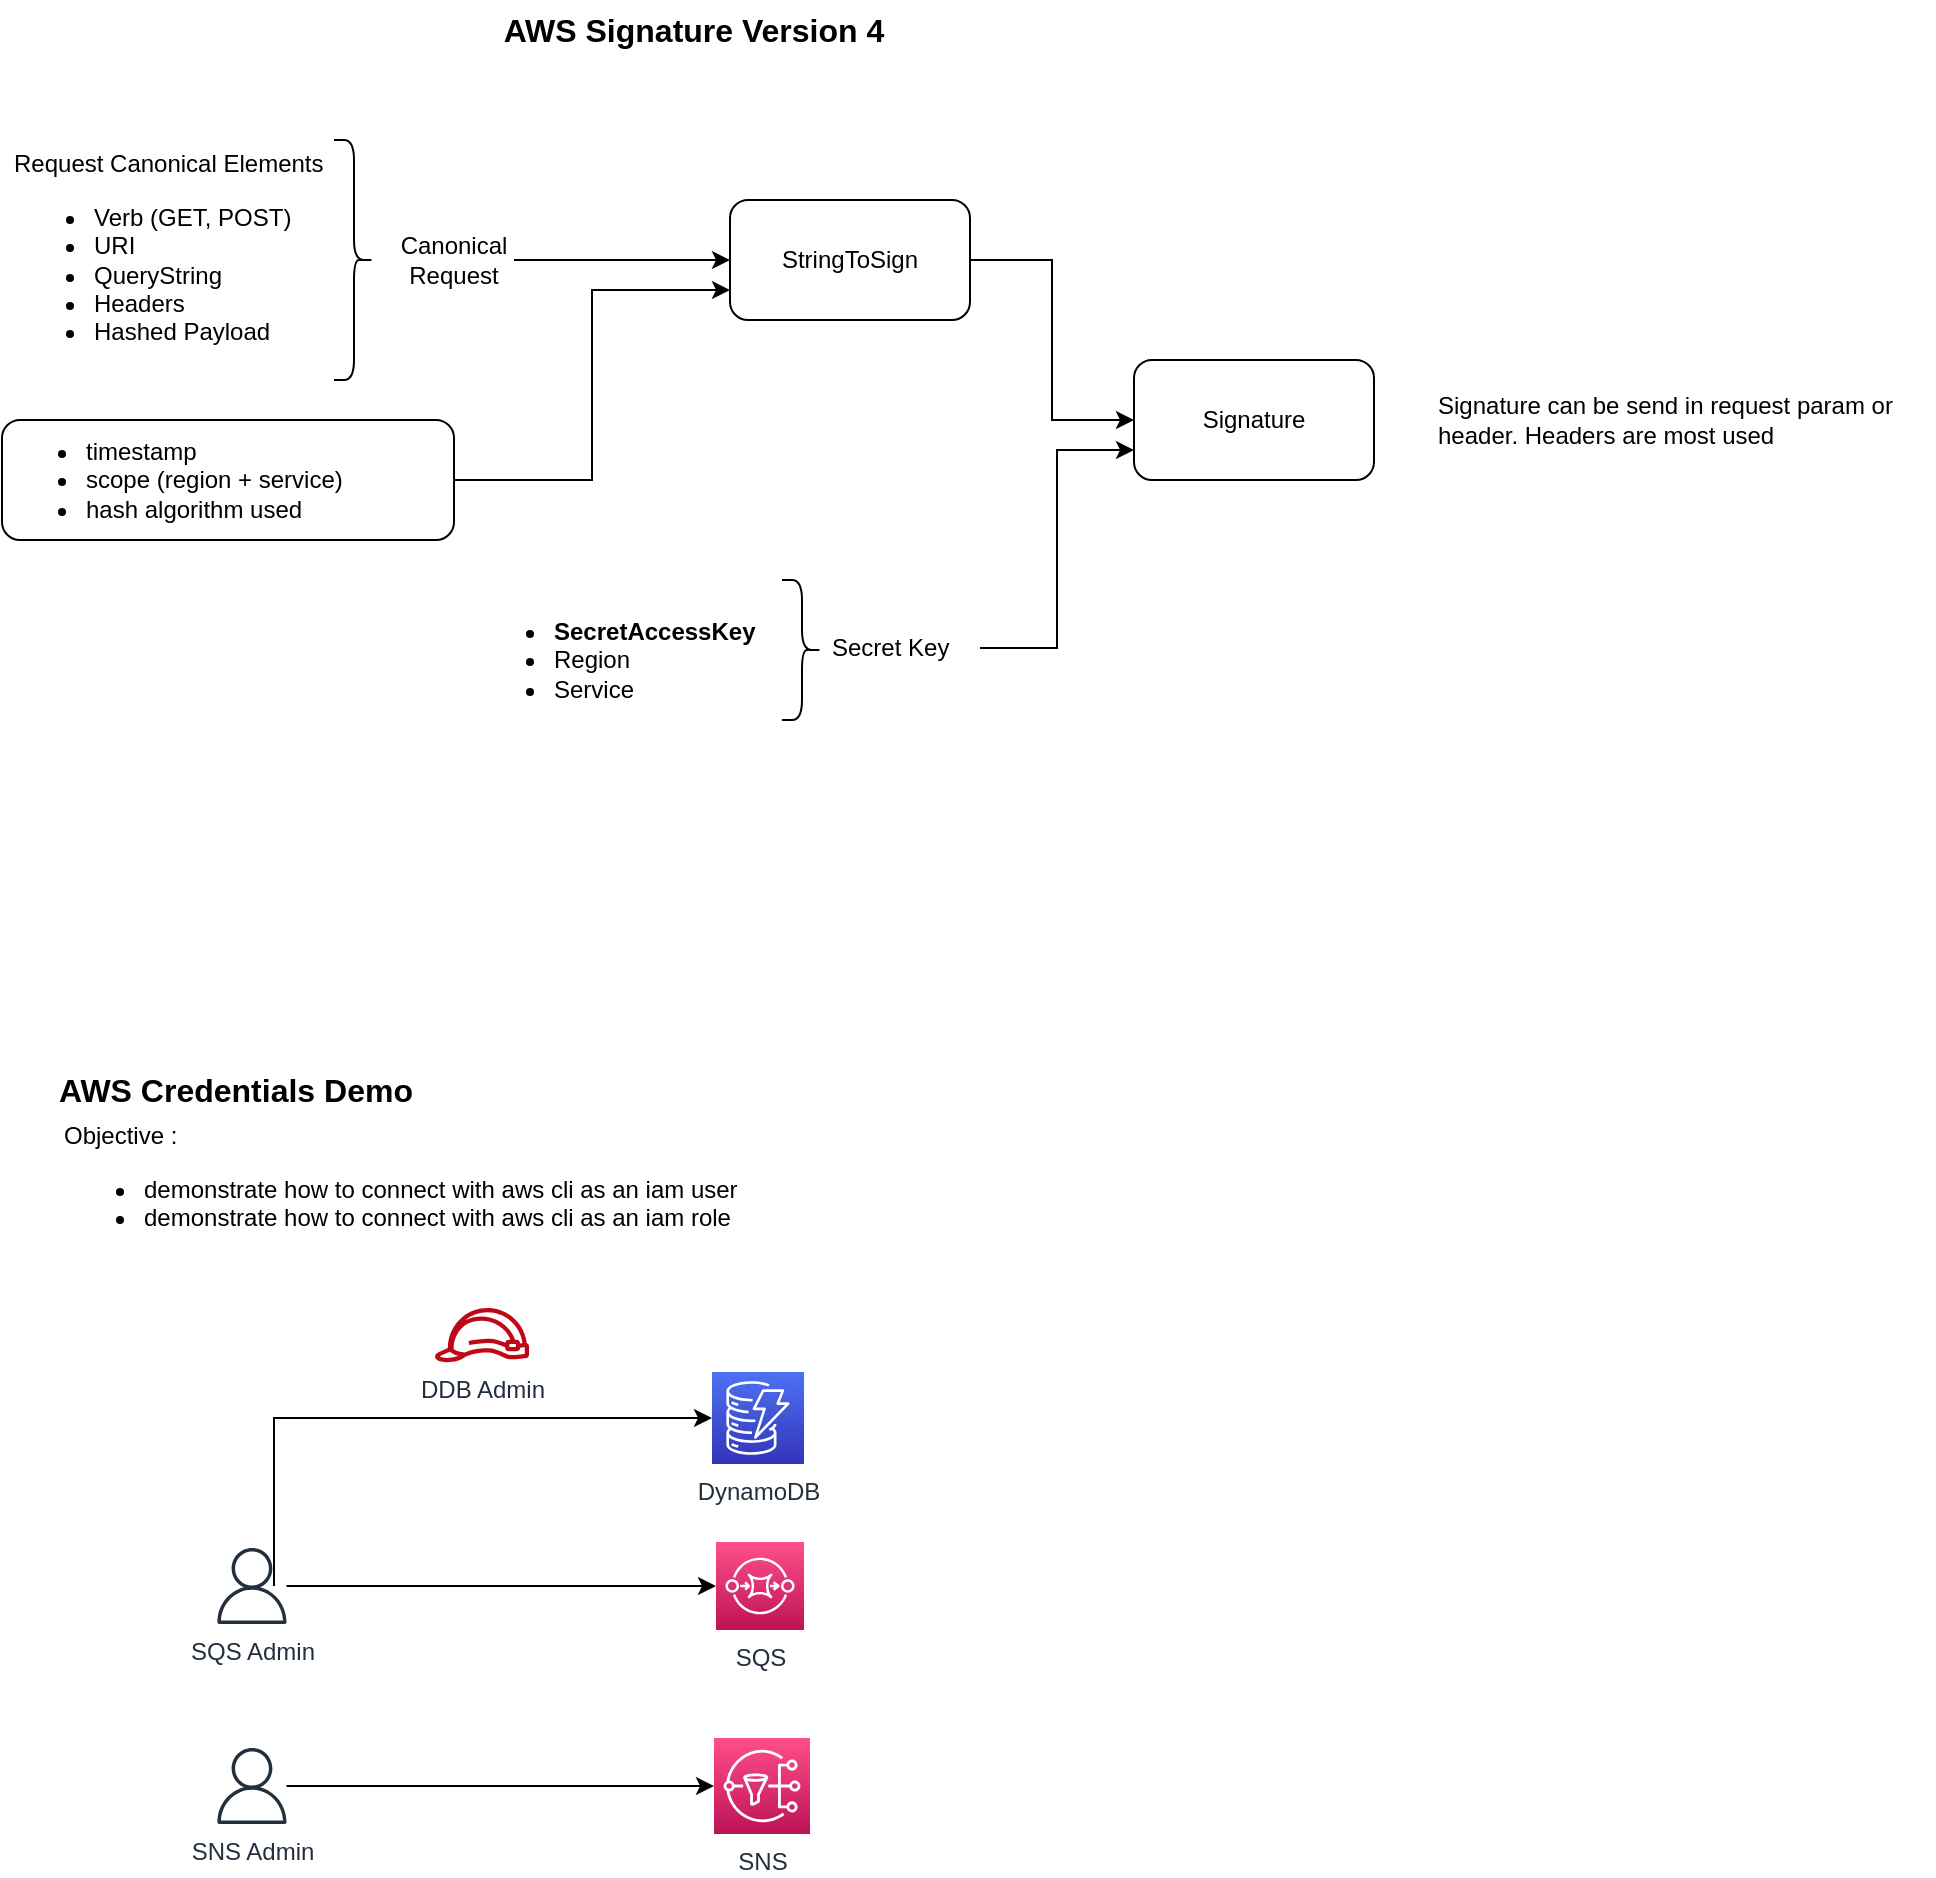 <mxfile version="20.8.16" type="device" pages="5"><diagram id="hV1kJxrVDn4O1Su0n-z-" name="Module 4 : Permissions"><mxGraphModel dx="1036" dy="1871" grid="1" gridSize="10" guides="1" tooltips="1" connect="1" arrows="1" fold="1" page="1" pageScale="1" pageWidth="827" pageHeight="1169" math="0" shadow="0"><root><mxCell id="0"/><mxCell id="1" parent="0"/><mxCell id="1ZNIhBGAxS27p2Kt_ABR-4" style="edgeStyle=orthogonalEdgeStyle;rounded=0;orthogonalLoop=1;jettySize=auto;html=1;entryX=0;entryY=0.5;entryDx=0;entryDy=0;entryPerimeter=0;fontSize=11;fontColor=#000000;" parent="1" source="1ZNIhBGAxS27p2Kt_ABR-1" target="1ZNIhBGAxS27p2Kt_ABR-3" edge="1"><mxGeometry relative="1" as="geometry"/></mxCell><mxCell id="1ZNIhBGAxS27p2Kt_ABR-8" style="edgeStyle=orthogonalEdgeStyle;rounded=0;orthogonalLoop=1;jettySize=auto;html=1;entryX=0;entryY=0.5;entryDx=0;entryDy=0;entryPerimeter=0;fontSize=11;fontColor=#000000;" parent="1" target="1ZNIhBGAxS27p2Kt_ABR-7" edge="1"><mxGeometry relative="1" as="geometry"><mxPoint x="170" y="373" as="sourcePoint"/><Array as="points"><mxPoint x="170" y="289"/></Array></mxGeometry></mxCell><mxCell id="1ZNIhBGAxS27p2Kt_ABR-1" value="SQS Admin" style="sketch=0;outlineConnect=0;fontColor=#232F3E;gradientColor=none;fillColor=#232F3D;strokeColor=none;dashed=0;verticalLabelPosition=bottom;verticalAlign=top;align=center;html=1;fontSize=12;fontStyle=0;aspect=fixed;pointerEvents=1;shape=mxgraph.aws4.user;strokeWidth=1;" parent="1" vertex="1"><mxGeometry x="140" y="354" width="38" height="38" as="geometry"/></mxCell><mxCell id="1ZNIhBGAxS27p2Kt_ABR-6" style="edgeStyle=orthogonalEdgeStyle;rounded=0;orthogonalLoop=1;jettySize=auto;html=1;entryX=0;entryY=0.5;entryDx=0;entryDy=0;entryPerimeter=0;fontSize=11;fontColor=#000000;" parent="1" source="1ZNIhBGAxS27p2Kt_ABR-2" target="1ZNIhBGAxS27p2Kt_ABR-5" edge="1"><mxGeometry relative="1" as="geometry"/></mxCell><mxCell id="1ZNIhBGAxS27p2Kt_ABR-2" value="SNS Admin" style="sketch=0;outlineConnect=0;fontColor=#232F3E;gradientColor=none;fillColor=#232F3D;strokeColor=none;dashed=0;verticalLabelPosition=bottom;verticalAlign=top;align=center;html=1;fontSize=12;fontStyle=0;aspect=fixed;pointerEvents=1;shape=mxgraph.aws4.user;strokeWidth=1;" parent="1" vertex="1"><mxGeometry x="140" y="454" width="38" height="38" as="geometry"/></mxCell><mxCell id="1ZNIhBGAxS27p2Kt_ABR-3" value="SQS" style="sketch=0;points=[[0,0,0],[0.25,0,0],[0.5,0,0],[0.75,0,0],[1,0,0],[0,1,0],[0.25,1,0],[0.5,1,0],[0.75,1,0],[1,1,0],[0,0.25,0],[0,0.5,0],[0,0.75,0],[1,0.25,0],[1,0.5,0],[1,0.75,0]];outlineConnect=0;fontColor=#232F3E;gradientColor=#FF4F8B;gradientDirection=north;fillColor=#BC1356;strokeColor=#ffffff;dashed=0;verticalLabelPosition=bottom;verticalAlign=top;align=center;html=1;fontSize=12;fontStyle=0;aspect=fixed;shape=mxgraph.aws4.resourceIcon;resIcon=mxgraph.aws4.sqs;strokeWidth=1;" parent="1" vertex="1"><mxGeometry x="391" y="351" width="44" height="44" as="geometry"/></mxCell><mxCell id="1ZNIhBGAxS27p2Kt_ABR-5" value="SNS" style="sketch=0;points=[[0,0,0],[0.25,0,0],[0.5,0,0],[0.75,0,0],[1,0,0],[0,1,0],[0.25,1,0],[0.5,1,0],[0.75,1,0],[1,1,0],[0,0.25,0],[0,0.5,0],[0,0.75,0],[1,0.25,0],[1,0.5,0],[1,0.75,0]];outlineConnect=0;fontColor=#232F3E;gradientColor=#FF4F8B;gradientDirection=north;fillColor=#BC1356;strokeColor=#ffffff;dashed=0;verticalLabelPosition=bottom;verticalAlign=top;align=center;html=1;fontSize=12;fontStyle=0;aspect=fixed;shape=mxgraph.aws4.resourceIcon;resIcon=mxgraph.aws4.sns;strokeWidth=1;" parent="1" vertex="1"><mxGeometry x="390" y="449" width="48" height="48" as="geometry"/></mxCell><mxCell id="1ZNIhBGAxS27p2Kt_ABR-7" value="DynamoDB" style="sketch=0;points=[[0,0,0],[0.25,0,0],[0.5,0,0],[0.75,0,0],[1,0,0],[0,1,0],[0.25,1,0],[0.5,1,0],[0.75,1,0],[1,1,0],[0,0.25,0],[0,0.5,0],[0,0.75,0],[1,0.25,0],[1,0.5,0],[1,0.75,0]];outlineConnect=0;fontColor=#232F3E;gradientColor=#4D72F3;gradientDirection=north;fillColor=#3334B9;strokeColor=#ffffff;dashed=0;verticalLabelPosition=bottom;verticalAlign=top;align=center;html=1;fontSize=12;fontStyle=0;aspect=fixed;shape=mxgraph.aws4.resourceIcon;resIcon=mxgraph.aws4.dynamodb;strokeWidth=1;" parent="1" vertex="1"><mxGeometry x="389" y="266" width="46" height="46" as="geometry"/></mxCell><mxCell id="1ZNIhBGAxS27p2Kt_ABR-9" value="DDB Admin" style="sketch=0;outlineConnect=0;fontColor=#232F3E;gradientColor=none;fillColor=#BF0816;strokeColor=none;dashed=0;verticalLabelPosition=bottom;verticalAlign=top;align=center;html=1;fontSize=12;fontStyle=0;aspect=fixed;pointerEvents=1;shape=mxgraph.aws4.role;strokeWidth=1;" parent="1" vertex="1"><mxGeometry x="250" y="234" width="48" height="27.08" as="geometry"/></mxCell><mxCell id="1ZNIhBGAxS27p2Kt_ABR-10" value="AWS Credentials Demo" style="text;html=1;strokeColor=none;fillColor=none;align=center;verticalAlign=middle;whiteSpace=wrap;rounded=0;fontSize=16;fontColor=#000000;fontStyle=1" parent="1" vertex="1"><mxGeometry x="60" y="110" width="182" height="30" as="geometry"/></mxCell><mxCell id="1ZNIhBGAxS27p2Kt_ABR-11" value="&lt;font style=&quot;font-size: 12px;&quot;&gt;Objective :&amp;nbsp;&lt;br&gt;&lt;ul&gt;&lt;li style=&quot;&quot;&gt;&lt;font style=&quot;font-size: 12px;&quot;&gt;demonstrate how to connect with aws cli as an iam user&lt;/font&gt;&lt;/li&gt;&lt;li style=&quot;border-color: var(--border-color);&quot;&gt;&lt;font style=&quot;border-color: var(--border-color);&quot;&gt;demonstrate how to connect with aws cli as an iam role&lt;/font&gt;&lt;/li&gt;&lt;/ul&gt;&lt;/font&gt;" style="text;html=1;strokeColor=none;fillColor=none;align=left;verticalAlign=middle;whiteSpace=wrap;rounded=0;fontSize=16;fontColor=#000000;" parent="1" vertex="1"><mxGeometry x="63" y="142" width="414" height="60" as="geometry"/></mxCell><mxCell id="0u88__kuznbOOk8jhMYa-1" value="AWS Signature Version 4" style="text;html=1;strokeColor=none;fillColor=none;align=center;verticalAlign=middle;whiteSpace=wrap;rounded=0;fontSize=16;fontColor=#000000;fontStyle=1" parent="1" vertex="1"><mxGeometry x="268" y="-420" width="224" height="30" as="geometry"/></mxCell><mxCell id="0u88__kuznbOOk8jhMYa-2" value="Request Canonical Elements&lt;br&gt;&lt;ul&gt;&lt;li style=&quot;&quot;&gt;Verb (GET, POST)&lt;/li&gt;&lt;li style=&quot;&quot;&gt;URI&lt;/li&gt;&lt;li style=&quot;&quot;&gt;QueryString&lt;/li&gt;&lt;li style=&quot;&quot;&gt;Headers&lt;/li&gt;&lt;li style=&quot;&quot;&gt;Hashed Payload&lt;/li&gt;&lt;/ul&gt;" style="text;html=1;strokeColor=none;fillColor=none;align=left;verticalAlign=middle;whiteSpace=wrap;rounded=0;fontSize=12;" parent="1" vertex="1"><mxGeometry x="38" y="-360" width="182" height="140" as="geometry"/></mxCell><mxCell id="0u88__kuznbOOk8jhMYa-3" value="" style="shape=curlyBracket;whiteSpace=wrap;html=1;rounded=1;flipH=1;labelPosition=right;verticalLabelPosition=middle;align=left;verticalAlign=middle;fillStyle=auto;fontSize=12;fillColor=none;" parent="1" vertex="1"><mxGeometry x="200" y="-350" width="20" height="120" as="geometry"/></mxCell><mxCell id="0u88__kuznbOOk8jhMYa-7" style="edgeStyle=orthogonalEdgeStyle;rounded=0;orthogonalLoop=1;jettySize=auto;html=1;entryX=0;entryY=0.5;entryDx=0;entryDy=0;fontSize=12;" parent="1" source="0u88__kuznbOOk8jhMYa-4" target="0u88__kuznbOOk8jhMYa-6" edge="1"><mxGeometry relative="1" as="geometry"/></mxCell><mxCell id="0u88__kuznbOOk8jhMYa-4" value="Canonical Request" style="text;html=1;strokeColor=none;fillColor=none;align=center;verticalAlign=middle;whiteSpace=wrap;rounded=0;fontSize=12;" parent="1" vertex="1"><mxGeometry x="230" y="-305" width="60" height="30" as="geometry"/></mxCell><mxCell id="0u88__kuznbOOk8jhMYa-15" style="edgeStyle=orthogonalEdgeStyle;rounded=0;orthogonalLoop=1;jettySize=auto;html=1;entryX=0;entryY=0.5;entryDx=0;entryDy=0;fontSize=12;" parent="1" source="0u88__kuznbOOk8jhMYa-6" target="0u88__kuznbOOk8jhMYa-13" edge="1"><mxGeometry relative="1" as="geometry"/></mxCell><mxCell id="0u88__kuznbOOk8jhMYa-6" value="StringToSign" style="rounded=1;whiteSpace=wrap;html=1;fillStyle=auto;fontSize=12;fillColor=none;" parent="1" vertex="1"><mxGeometry x="398" y="-320" width="120" height="60" as="geometry"/></mxCell><mxCell id="0u88__kuznbOOk8jhMYa-9" style="edgeStyle=orthogonalEdgeStyle;rounded=0;orthogonalLoop=1;jettySize=auto;html=1;entryX=0;entryY=0.75;entryDx=0;entryDy=0;fontSize=12;" parent="1" source="0u88__kuznbOOk8jhMYa-8" target="0u88__kuznbOOk8jhMYa-6" edge="1"><mxGeometry relative="1" as="geometry"/></mxCell><mxCell id="0u88__kuznbOOk8jhMYa-8" value="&lt;ul&gt;&lt;li&gt;timestamp&lt;/li&gt;&lt;li&gt;scope (region + service)&lt;/li&gt;&lt;li&gt;hash algorithm used&lt;/li&gt;&lt;/ul&gt;" style="rounded=1;whiteSpace=wrap;html=1;fillStyle=auto;fontSize=12;fillColor=none;align=left;" parent="1" vertex="1"><mxGeometry x="34" y="-210" width="226" height="60" as="geometry"/></mxCell><mxCell id="0u88__kuznbOOk8jhMYa-10" value="&lt;ul&gt;&lt;li&gt;&lt;b&gt;SecretAccessKey&lt;/b&gt;&lt;/li&gt;&lt;li&gt;Region&lt;/li&gt;&lt;li&gt;Service&lt;/li&gt;&lt;/ul&gt;" style="rounded=1;whiteSpace=wrap;html=1;fillStyle=auto;fontSize=12;fillColor=none;align=left;strokeColor=none;" parent="1" vertex="1"><mxGeometry x="268" y="-120" width="150" height="60" as="geometry"/></mxCell><mxCell id="0u88__kuznbOOk8jhMYa-11" value="" style="shape=curlyBracket;whiteSpace=wrap;html=1;rounded=1;flipH=1;labelPosition=right;verticalLabelPosition=middle;align=left;verticalAlign=middle;fillStyle=auto;fontSize=12;fillColor=none;" parent="1" vertex="1"><mxGeometry x="424" y="-130" width="20" height="70" as="geometry"/></mxCell><mxCell id="0u88__kuznbOOk8jhMYa-14" style="edgeStyle=orthogonalEdgeStyle;rounded=0;orthogonalLoop=1;jettySize=auto;html=1;entryX=0;entryY=0.75;entryDx=0;entryDy=0;fontSize=12;" parent="1" source="0u88__kuznbOOk8jhMYa-12" target="0u88__kuznbOOk8jhMYa-13" edge="1"><mxGeometry relative="1" as="geometry"/></mxCell><mxCell id="0u88__kuznbOOk8jhMYa-12" value="&lt;span style=&quot;background-color: initial;&quot;&gt;Secret Key&lt;/span&gt;" style="rounded=1;whiteSpace=wrap;html=1;fillStyle=auto;fontSize=12;fillColor=none;align=left;strokeColor=none;fontStyle=0" parent="1" vertex="1"><mxGeometry x="447" y="-113.5" width="76" height="35" as="geometry"/></mxCell><mxCell id="0u88__kuznbOOk8jhMYa-13" value="Signature" style="rounded=1;whiteSpace=wrap;html=1;fillStyle=auto;fontSize=12;fillColor=none;" parent="1" vertex="1"><mxGeometry x="600" y="-240" width="120" height="60" as="geometry"/></mxCell><mxCell id="0u88__kuznbOOk8jhMYa-16" value="&lt;span style=&quot;background-color: initial;&quot;&gt;Signature can be send in request param or header. Headers are most used&lt;/span&gt;" style="text;html=1;strokeColor=none;fillColor=none;align=left;verticalAlign=middle;whiteSpace=wrap;rounded=0;fontSize=12;" parent="1" vertex="1"><mxGeometry x="750" y="-235" width="250" height="50" as="geometry"/></mxCell></root></mxGraphModel></diagram><diagram id="0yw-PhWvJCw-3u3r22L1" name="Module 6 : Storage"><mxGraphModel dx="1276" dy="702" grid="1" gridSize="10" guides="1" tooltips="1" connect="1" arrows="1" fold="1" page="1" pageScale="1" pageWidth="827" pageHeight="1169" math="0" shadow="0"><root><mxCell id="0"/><mxCell id="1" parent="0"/><mxCell id="sUFQ0h8gBXcYrYxSpGTc-1" value="Control S3 Data access to end-users" style="text;html=1;strokeColor=none;fillColor=none;align=left;verticalAlign=middle;whiteSpace=wrap;rounded=0;fontStyle=1;fontSize=14;" parent="1" vertex="1"><mxGeometry x="60" y="70" width="260" height="30" as="geometry"/></mxCell><mxCell id="sUFQ0h8gBXcYrYxSpGTc-11" style="edgeStyle=orthogonalEdgeStyle;rounded=0;orthogonalLoop=1;jettySize=auto;html=1;entryX=0;entryY=0.5;entryDx=0;entryDy=0;entryPerimeter=0;fontSize=14;" parent="1" source="sUFQ0h8gBXcYrYxSpGTc-2" target="sUFQ0h8gBXcYrYxSpGTc-6" edge="1"><mxGeometry relative="1" as="geometry"/></mxCell><mxCell id="sUFQ0h8gBXcYrYxSpGTc-2" value="User" style="sketch=0;outlineConnect=0;fontColor=#232F3E;gradientColor=none;fillColor=#232F3D;strokeColor=none;dashed=0;verticalLabelPosition=bottom;verticalAlign=top;align=center;html=1;fontSize=12;fontStyle=0;aspect=fixed;pointerEvents=1;shape=mxgraph.aws4.user;" parent="1" vertex="1"><mxGeometry x="100" y="300" width="48" height="48" as="geometry"/></mxCell><mxCell id="sUFQ0h8gBXcYrYxSpGTc-4" style="edgeStyle=orthogonalEdgeStyle;rounded=0;orthogonalLoop=1;jettySize=auto;html=1;fontSize=14;" parent="1" source="sUFQ0h8gBXcYrYxSpGTc-3" target="sUFQ0h8gBXcYrYxSpGTc-2" edge="1"><mxGeometry relative="1" as="geometry"/></mxCell><mxCell id="sUFQ0h8gBXcYrYxSpGTc-3" value="S3 Static Web Hosting&lt;br&gt;(Front End)" style="sketch=0;points=[[0,0,0],[0.25,0,0],[0.5,0,0],[0.75,0,0],[1,0,0],[0,1,0],[0.25,1,0],[0.5,1,0],[0.75,1,0],[1,1,0],[0,0.25,0],[0,0.5,0],[0,0.75,0],[1,0.25,0],[1,0.5,0],[1,0.75,0]];outlineConnect=0;fontColor=#232F3E;gradientColor=#60A337;gradientDirection=north;fillColor=#277116;strokeColor=#ffffff;dashed=0;verticalLabelPosition=bottom;verticalAlign=top;align=center;html=1;fontSize=12;fontStyle=0;aspect=fixed;shape=mxgraph.aws4.resourceIcon;resIcon=mxgraph.aws4.s3;" parent="1" vertex="1"><mxGeometry x="250" y="200" width="48" height="48" as="geometry"/></mxCell><mxCell id="sUFQ0h8gBXcYrYxSpGTc-5" value="S3 Data resources" style="sketch=0;points=[[0,0,0],[0.25,0,0],[0.5,0,0],[0.75,0,0],[1,0,0],[0,1,0],[0.25,1,0],[0.5,1,0],[0.75,1,0],[1,1,0],[0,0.25,0],[0,0.5,0],[0,0.75,0],[1,0.25,0],[1,0.5,0],[1,0.75,0]];outlineConnect=0;fontColor=#232F3E;gradientColor=#60A337;gradientDirection=north;fillColor=#277116;strokeColor=#ffffff;dashed=0;verticalLabelPosition=bottom;verticalAlign=top;align=center;html=1;fontSize=12;fontStyle=0;aspect=fixed;shape=mxgraph.aws4.resourceIcon;resIcon=mxgraph.aws4.s3;" parent="1" vertex="1"><mxGeometry x="550" y="300" width="48" height="48" as="geometry"/></mxCell><mxCell id="sUFQ0h8gBXcYrYxSpGTc-9" style="edgeStyle=orthogonalEdgeStyle;rounded=0;orthogonalLoop=1;jettySize=auto;html=1;entryX=0;entryY=0.5;entryDx=0;entryDy=0;entryPerimeter=0;fontSize=14;" parent="1" source="sUFQ0h8gBXcYrYxSpGTc-6" target="sUFQ0h8gBXcYrYxSpGTc-7" edge="1"><mxGeometry relative="1" as="geometry"/></mxCell><mxCell id="sUFQ0h8gBXcYrYxSpGTc-6" value="API Gateway" style="sketch=0;points=[[0,0,0],[0.25,0,0],[0.5,0,0],[0.75,0,0],[1,0,0],[0,1,0],[0.25,1,0],[0.5,1,0],[0.75,1,0],[1,1,0],[0,0.25,0],[0,0.5,0],[0,0.75,0],[1,0.25,0],[1,0.5,0],[1,0.75,0]];outlineConnect=0;fontColor=#232F3E;gradientColor=#FF4F8B;gradientDirection=north;fillColor=#BC1356;strokeColor=#ffffff;dashed=0;verticalLabelPosition=bottom;verticalAlign=top;align=center;html=1;fontSize=12;fontStyle=0;aspect=fixed;shape=mxgraph.aws4.resourceIcon;resIcon=mxgraph.aws4.api_gateway;" parent="1" vertex="1"><mxGeometry x="248" y="299" width="50" height="50" as="geometry"/></mxCell><mxCell id="sUFQ0h8gBXcYrYxSpGTc-12" style="edgeStyle=orthogonalEdgeStyle;rounded=0;orthogonalLoop=1;jettySize=auto;html=1;entryX=0;entryY=0.5;entryDx=0;entryDy=0;entryPerimeter=0;fontSize=14;" parent="1" source="sUFQ0h8gBXcYrYxSpGTc-7" target="sUFQ0h8gBXcYrYxSpGTc-5" edge="1"><mxGeometry relative="1" as="geometry"/></mxCell><mxCell id="sUFQ0h8gBXcYrYxSpGTc-7" value="Check user permissions&lt;br&gt;Forward S3 Data" style="outlineConnect=0;dashed=0;verticalLabelPosition=bottom;verticalAlign=top;align=center;html=1;shape=mxgraph.aws3.lambda_function;fillColor=#F58534;gradientColor=none;fontSize=12;" parent="1" vertex="1"><mxGeometry x="380" y="300.5" width="43" height="47" as="geometry"/></mxCell><mxCell id="sUFQ0h8gBXcYrYxSpGTc-13" value="Issue :&amp;nbsp;&lt;br&gt;&lt;ul&gt;&lt;li&gt;API Gateway has a payload limit of 10 Mo&lt;/li&gt;&lt;li style=&quot;&quot;&gt;Need a big Lambda to forward big objects. Not efficient in performance and cost&lt;/li&gt;&lt;/ul&gt;" style="text;html=1;strokeColor=none;fillColor=none;align=left;verticalAlign=middle;whiteSpace=wrap;rounded=0;fontSize=12;" parent="1" vertex="1"><mxGeometry x="130" y="400" width="540" height="70" as="geometry"/></mxCell><mxCell id="sUFQ0h8gBXcYrYxSpGTc-15" value="Back-end forward data &lt;b style=&quot;font-size: 14px;&quot;&gt;&lt;font color=&quot;#ff3333&quot; style=&quot;font-size: 14px;&quot;&gt;(bad solution)&lt;/font&gt;&lt;/b&gt;" style="text;html=1;strokeColor=none;fillColor=none;align=left;verticalAlign=middle;whiteSpace=wrap;rounded=0;fontSize=14;" parent="1" vertex="1"><mxGeometry x="100" y="130" width="290" height="30" as="geometry"/></mxCell><mxCell id="sUFQ0h8gBXcYrYxSpGTc-16" style="edgeStyle=orthogonalEdgeStyle;rounded=0;orthogonalLoop=1;jettySize=auto;html=1;entryX=0;entryY=0.5;entryDx=0;entryDy=0;entryPerimeter=0;fontSize=14;" parent="1" source="sUFQ0h8gBXcYrYxSpGTc-17" target="sUFQ0h8gBXcYrYxSpGTc-22" edge="1"><mxGeometry relative="1" as="geometry"/></mxCell><mxCell id="sUFQ0h8gBXcYrYxSpGTc-75" style="edgeStyle=orthogonalEdgeStyle;rounded=0;orthogonalLoop=1;jettySize=auto;html=1;entryX=0.5;entryY=0;entryDx=0;entryDy=0;entryPerimeter=0;fontSize=13;fontColor=#FF3333;" parent="1" source="sUFQ0h8gBXcYrYxSpGTc-17" target="sUFQ0h8gBXcYrYxSpGTc-20" edge="1"><mxGeometry relative="1" as="geometry"><Array as="points"><mxPoint x="566" y="680"/></Array></mxGeometry></mxCell><mxCell id="sUFQ0h8gBXcYrYxSpGTc-17" value="User" style="sketch=0;outlineConnect=0;fontColor=#232F3E;gradientColor=none;fillColor=#232F3D;strokeColor=none;dashed=0;verticalLabelPosition=bottom;verticalAlign=top;align=center;html=1;fontSize=12;fontStyle=0;aspect=fixed;pointerEvents=1;shape=mxgraph.aws4.user;" parent="1" vertex="1"><mxGeometry x="90" y="670" width="48" height="48" as="geometry"/></mxCell><mxCell id="sUFQ0h8gBXcYrYxSpGTc-18" style="edgeStyle=orthogonalEdgeStyle;rounded=0;orthogonalLoop=1;jettySize=auto;html=1;fontSize=14;" parent="1" source="sUFQ0h8gBXcYrYxSpGTc-19" target="sUFQ0h8gBXcYrYxSpGTc-17" edge="1"><mxGeometry relative="1" as="geometry"/></mxCell><mxCell id="sUFQ0h8gBXcYrYxSpGTc-19" value="S3 Static Web Hosting&lt;br&gt;(Front End)" style="sketch=0;points=[[0,0,0],[0.25,0,0],[0.5,0,0],[0.75,0,0],[1,0,0],[0,1,0],[0.25,1,0],[0.5,1,0],[0.75,1,0],[1,1,0],[0,0.25,0],[0,0.5,0],[0,0.75,0],[1,0.25,0],[1,0.5,0],[1,0.75,0]];outlineConnect=0;fontColor=#232F3E;gradientColor=#60A337;gradientDirection=north;fillColor=#277116;strokeColor=#ffffff;dashed=0;verticalLabelPosition=bottom;verticalAlign=top;align=center;html=1;fontSize=12;fontStyle=0;aspect=fixed;shape=mxgraph.aws4.resourceIcon;resIcon=mxgraph.aws4.s3;" parent="1" vertex="1"><mxGeometry x="240" y="570" width="48" height="48" as="geometry"/></mxCell><mxCell id="sUFQ0h8gBXcYrYxSpGTc-20" value="S3 Data resources" style="sketch=0;points=[[0,0,0],[0.25,0,0],[0.5,0,0],[0.75,0,0],[1,0,0],[0,1,0],[0.25,1,0],[0.5,1,0],[0.75,1,0],[1,1,0],[0,0.25,0],[0,0.5,0],[0,0.75,0],[1,0.25,0],[1,0.5,0],[1,0.75,0]];outlineConnect=0;fontColor=#232F3E;gradientColor=#60A337;gradientDirection=north;fillColor=#277116;strokeColor=#ffffff;dashed=0;verticalLabelPosition=bottom;verticalAlign=top;align=center;html=1;fontSize=12;fontStyle=0;aspect=fixed;shape=mxgraph.aws4.resourceIcon;resIcon=mxgraph.aws4.s3;" parent="1" vertex="1"><mxGeometry x="542" y="719" width="48" height="48" as="geometry"/></mxCell><mxCell id="sUFQ0h8gBXcYrYxSpGTc-21" style="edgeStyle=orthogonalEdgeStyle;rounded=0;orthogonalLoop=1;jettySize=auto;html=1;entryX=0;entryY=0.5;entryDx=0;entryDy=0;entryPerimeter=0;fontSize=14;" parent="1" source="sUFQ0h8gBXcYrYxSpGTc-22" target="sUFQ0h8gBXcYrYxSpGTc-24" edge="1"><mxGeometry relative="1" as="geometry"/></mxCell><mxCell id="sUFQ0h8gBXcYrYxSpGTc-22" value="API Gateway" style="sketch=0;points=[[0,0,0],[0.25,0,0],[0.5,0,0],[0.75,0,0],[1,0,0],[0,1,0],[0.25,1,0],[0.5,1,0],[0.75,1,0],[1,1,0],[0,0.25,0],[0,0.5,0],[0,0.75,0],[1,0.25,0],[1,0.5,0],[1,0.75,0]];outlineConnect=0;fontColor=#232F3E;gradientColor=#FF4F8B;gradientDirection=north;fillColor=#BC1356;strokeColor=#ffffff;dashed=0;verticalLabelPosition=bottom;verticalAlign=top;align=center;html=1;fontSize=12;fontStyle=0;aspect=fixed;shape=mxgraph.aws4.resourceIcon;resIcon=mxgraph.aws4.api_gateway;" parent="1" vertex="1"><mxGeometry x="240" y="718" width="50" height="50" as="geometry"/></mxCell><mxCell id="sUFQ0h8gBXcYrYxSpGTc-23" style="edgeStyle=orthogonalEdgeStyle;rounded=0;orthogonalLoop=1;jettySize=auto;html=1;entryX=0;entryY=0.5;entryDx=0;entryDy=0;entryPerimeter=0;fontSize=14;" parent="1" source="sUFQ0h8gBXcYrYxSpGTc-24" target="sUFQ0h8gBXcYrYxSpGTc-20" edge="1"><mxGeometry relative="1" as="geometry"/></mxCell><mxCell id="sUFQ0h8gBXcYrYxSpGTc-24" value="Check user permissions&lt;br&gt;Forward S3 Presigned URL" style="outlineConnect=0;dashed=0;verticalLabelPosition=bottom;verticalAlign=top;align=center;html=1;shape=mxgraph.aws3.lambda_function;fillColor=#F58534;gradientColor=none;fontSize=12;" parent="1" vertex="1"><mxGeometry x="372" y="719.5" width="43" height="47" as="geometry"/></mxCell><mxCell id="sUFQ0h8gBXcYrYxSpGTc-25" value="&lt;ul&gt;&lt;li&gt;Simple to build&amp;nbsp;&lt;/li&gt;&lt;li&gt;Limitations : Presigned URL allows ONE action on ONE file&lt;/li&gt;&lt;/ul&gt;" style="text;html=1;strokeColor=none;fillColor=none;align=left;verticalAlign=middle;whiteSpace=wrap;rounded=0;fontSize=12;" parent="1" vertex="1"><mxGeometry x="121.5" y="800" width="540" height="40" as="geometry"/></mxCell><mxCell id="sUFQ0h8gBXcYrYxSpGTc-26" value="S3 presigned URL&amp;nbsp;" style="text;html=1;strokeColor=none;fillColor=none;align=left;verticalAlign=middle;whiteSpace=wrap;rounded=0;fontSize=14;" parent="1" vertex="1"><mxGeometry x="90" y="500" width="290" height="30" as="geometry"/></mxCell><mxCell id="sUFQ0h8gBXcYrYxSpGTc-30" value="&lt;font color=&quot;#000000&quot;&gt;User&lt;/font&gt;" style="shape=umlLifeline;perimeter=lifelinePerimeter;whiteSpace=wrap;html=1;container=1;collapsible=0;recursiveResize=0;outlineConnect=0;fontSize=14;fontColor=#FF3333;" parent="1" vertex="1"><mxGeometry x="870" y="160" width="100" height="300" as="geometry"/></mxCell><mxCell id="sUFQ0h8gBXcYrYxSpGTc-33" value="" style="html=1;points=[];perimeter=orthogonalPerimeter;fontSize=14;fontColor=#FF3333;" parent="sUFQ0h8gBXcYrYxSpGTc-30" vertex="1"><mxGeometry x="45" y="50" width="10" height="230" as="geometry"/></mxCell><mxCell id="sUFQ0h8gBXcYrYxSpGTc-31" value="&lt;font color=&quot;#000000&quot;&gt;Lambda&lt;/font&gt;" style="shape=umlLifeline;perimeter=lifelinePerimeter;whiteSpace=wrap;html=1;container=1;collapsible=0;recursiveResize=0;outlineConnect=0;lifelineDashed=0;fontSize=14;fontColor=#FF3333;" parent="1" vertex="1"><mxGeometry x="1000" y="160" width="100" height="300" as="geometry"/></mxCell><mxCell id="sUFQ0h8gBXcYrYxSpGTc-35" value="" style="html=1;points=[];perimeter=orthogonalPerimeter;fontSize=14;fontColor=#FF3333;" parent="sUFQ0h8gBXcYrYxSpGTc-31" vertex="1"><mxGeometry x="45" y="80" width="10" height="190" as="geometry"/></mxCell><mxCell id="sUFQ0h8gBXcYrYxSpGTc-38" value="" style="html=1;points=[];perimeter=orthogonalPerimeter;fontSize=14;fontColor=#FF3333;" parent="sUFQ0h8gBXcYrYxSpGTc-31" vertex="1"><mxGeometry x="51" y="103" width="10" height="40" as="geometry"/></mxCell><mxCell id="sUFQ0h8gBXcYrYxSpGTc-39" value="&lt;font color=&quot;#000000&quot; style=&quot;font-size: 10px;&quot;&gt;check&lt;br&gt;&amp;nbsp;permissions&lt;/font&gt;" style="edgeStyle=orthogonalEdgeStyle;html=1;align=left;spacingLeft=2;endArrow=block;rounded=0;entryX=1;entryY=0;fontSize=14;fontColor=#FF3333;" parent="sUFQ0h8gBXcYrYxSpGTc-31" target="sUFQ0h8gBXcYrYxSpGTc-38" edge="1"><mxGeometry relative="1" as="geometry"><mxPoint x="56" y="83" as="sourcePoint"/><Array as="points"><mxPoint x="86" y="83"/></Array></mxGeometry></mxCell><mxCell id="sUFQ0h8gBXcYrYxSpGTc-32" value="&lt;font color=&quot;#000000&quot;&gt;S3 Data&lt;br&gt;Bucket&lt;br&gt;&lt;/font&gt;" style="shape=umlLifeline;perimeter=lifelinePerimeter;whiteSpace=wrap;html=1;container=1;collapsible=0;recursiveResize=0;outlineConnect=0;lifelineDashed=0;fontSize=14;fontColor=#FF3333;" parent="1" vertex="1"><mxGeometry x="1141" y="160" width="100" height="300" as="geometry"/></mxCell><mxCell id="sUFQ0h8gBXcYrYxSpGTc-40" value="" style="html=1;points=[];perimeter=orthogonalPerimeter;fontSize=13;fontColor=#FF3333;" parent="sUFQ0h8gBXcYrYxSpGTc-32" vertex="1"><mxGeometry x="45" y="180" width="10" height="80" as="geometry"/></mxCell><mxCell id="sUFQ0h8gBXcYrYxSpGTc-34" value="&lt;font color=&quot;#000000&quot; style=&quot;font-size: 13px;&quot;&gt;getS3Object&lt;/font&gt;" style="html=1;verticalAlign=bottom;startArrow=oval;startFill=1;endArrow=block;startSize=8;rounded=0;fontSize=14;fontColor=#FF3333;" parent="1" source="sUFQ0h8gBXcYrYxSpGTc-30" target="sUFQ0h8gBXcYrYxSpGTc-35" edge="1"><mxGeometry width="60" relative="1" as="geometry"><mxPoint x="950" y="250" as="sourcePoint"/><mxPoint x="1010" y="250" as="targetPoint"/><Array as="points"><mxPoint x="960" y="240"/></Array></mxGeometry></mxCell><mxCell id="sUFQ0h8gBXcYrYxSpGTc-41" value="&lt;font color=&quot;#000000&quot;&gt;get object&lt;/font&gt;" style="html=1;verticalAlign=bottom;endArrow=block;entryX=0;entryY=0;rounded=0;fontSize=13;fontColor=#FF3333;" parent="1" source="sUFQ0h8gBXcYrYxSpGTc-31" target="sUFQ0h8gBXcYrYxSpGTc-40" edge="1"><mxGeometry relative="1" as="geometry"><mxPoint x="1116" y="340" as="sourcePoint"/></mxGeometry></mxCell><mxCell id="sUFQ0h8gBXcYrYxSpGTc-42" value="&lt;font color=&quot;#000000&quot;&gt;return object&lt;/font&gt;" style="html=1;verticalAlign=bottom;endArrow=open;dashed=1;endSize=8;rounded=0;fontSize=13;fontColor=#FF3333;" parent="1" source="sUFQ0h8gBXcYrYxSpGTc-32" target="sUFQ0h8gBXcYrYxSpGTc-31" edge="1"><mxGeometry relative="1" as="geometry"><mxPoint x="1116" y="416" as="targetPoint"/><Array as="points"><mxPoint x="1110" y="380"/></Array></mxGeometry></mxCell><mxCell id="sUFQ0h8gBXcYrYxSpGTc-43" value="&lt;font color=&quot;#000000&quot;&gt;return object&lt;/font&gt;" style="html=1;verticalAlign=bottom;endArrow=open;dashed=1;endSize=8;rounded=0;fontSize=13;fontColor=#FF3333;exitX=0.021;exitY=0.934;exitDx=0;exitDy=0;exitPerimeter=0;" parent="1" source="sUFQ0h8gBXcYrYxSpGTc-35" target="sUFQ0h8gBXcYrYxSpGTc-33" edge="1"><mxGeometry x="-0.002" relative="1" as="geometry"><mxPoint x="930" y="360" as="sourcePoint"/><mxPoint x="850" y="360" as="targetPoint"/><mxPoint as="offset"/></mxGeometry></mxCell><mxCell id="sUFQ0h8gBXcYrYxSpGTc-44" value="&lt;font color=&quot;#000000&quot;&gt;User&lt;/font&gt;" style="shape=umlLifeline;perimeter=lifelinePerimeter;whiteSpace=wrap;html=1;container=1;collapsible=0;recursiveResize=0;outlineConnect=0;fontSize=14;fontColor=#FF3333;" parent="1" vertex="1"><mxGeometry x="864.5" y="500" width="100" height="420" as="geometry"/></mxCell><mxCell id="sUFQ0h8gBXcYrYxSpGTc-45" value="" style="html=1;points=[];perimeter=orthogonalPerimeter;fontSize=14;fontColor=#FF3333;" parent="sUFQ0h8gBXcYrYxSpGTc-44" vertex="1"><mxGeometry x="45" y="50" width="10" height="230" as="geometry"/></mxCell><mxCell id="sUFQ0h8gBXcYrYxSpGTc-56" value="" style="html=1;points=[];perimeter=orthogonalPerimeter;fontSize=14;fontColor=#FF3333;" parent="sUFQ0h8gBXcYrYxSpGTc-44" vertex="1"><mxGeometry x="45" y="310" width="10" height="100" as="geometry"/></mxCell><mxCell id="sUFQ0h8gBXcYrYxSpGTc-46" value="&lt;font color=&quot;#000000&quot;&gt;Lambda&lt;/font&gt;" style="shape=umlLifeline;perimeter=lifelinePerimeter;whiteSpace=wrap;html=1;container=1;collapsible=0;recursiveResize=0;outlineConnect=0;lifelineDashed=0;fontSize=14;fontColor=#FF3333;" parent="1" vertex="1"><mxGeometry x="994.5" y="500" width="100" height="420" as="geometry"/></mxCell><mxCell id="sUFQ0h8gBXcYrYxSpGTc-47" value="" style="html=1;points=[];perimeter=orthogonalPerimeter;fontSize=14;fontColor=#FF3333;" parent="sUFQ0h8gBXcYrYxSpGTc-46" vertex="1"><mxGeometry x="45" y="80" width="10" height="190" as="geometry"/></mxCell><mxCell id="sUFQ0h8gBXcYrYxSpGTc-48" value="" style="html=1;points=[];perimeter=orthogonalPerimeter;fontSize=14;fontColor=#FF3333;" parent="sUFQ0h8gBXcYrYxSpGTc-46" vertex="1"><mxGeometry x="51" y="103" width="10" height="40" as="geometry"/></mxCell><mxCell id="sUFQ0h8gBXcYrYxSpGTc-49" value="&lt;font color=&quot;#000000&quot; style=&quot;font-size: 10px;&quot;&gt;check&lt;br&gt;&amp;nbsp;permissions&lt;/font&gt;" style="edgeStyle=orthogonalEdgeStyle;html=1;align=left;spacingLeft=2;endArrow=block;rounded=0;entryX=1;entryY=0;fontSize=14;fontColor=#FF3333;" parent="sUFQ0h8gBXcYrYxSpGTc-46" target="sUFQ0h8gBXcYrYxSpGTc-48" edge="1"><mxGeometry relative="1" as="geometry"><mxPoint x="56" y="83" as="sourcePoint"/><Array as="points"><mxPoint x="86" y="83"/></Array></mxGeometry></mxCell><mxCell id="sUFQ0h8gBXcYrYxSpGTc-50" value="&lt;font color=&quot;#000000&quot;&gt;S3 Data &lt;br&gt;Bucket&lt;/font&gt;" style="shape=umlLifeline;perimeter=lifelinePerimeter;whiteSpace=wrap;html=1;container=1;collapsible=0;recursiveResize=0;outlineConnect=0;lifelineDashed=0;fontSize=14;fontColor=#FF3333;" parent="1" vertex="1"><mxGeometry x="1135.5" y="500" width="100" height="410" as="geometry"/></mxCell><mxCell id="sUFQ0h8gBXcYrYxSpGTc-51" value="" style="html=1;points=[];perimeter=orthogonalPerimeter;fontSize=13;fontColor=#FF3333;" parent="sUFQ0h8gBXcYrYxSpGTc-50" vertex="1"><mxGeometry x="45" y="180" width="10" height="80" as="geometry"/></mxCell><mxCell id="sUFQ0h8gBXcYrYxSpGTc-57" value="" style="html=1;points=[];perimeter=orthogonalPerimeter;fontSize=13;fontColor=#FF3333;" parent="sUFQ0h8gBXcYrYxSpGTc-50" vertex="1"><mxGeometry x="45" y="320" width="10" height="80" as="geometry"/></mxCell><mxCell id="sUFQ0h8gBXcYrYxSpGTc-52" value="&lt;font color=&quot;#000000&quot; style=&quot;font-size: 11px;&quot;&gt;get S3 &lt;br style=&quot;font-size: 11px;&quot;&gt;Presigned URL&lt;/font&gt;" style="html=1;verticalAlign=bottom;startArrow=oval;startFill=1;endArrow=block;startSize=8;rounded=0;fontSize=11;fontColor=#FF3333;" parent="1" source="sUFQ0h8gBXcYrYxSpGTc-44" target="sUFQ0h8gBXcYrYxSpGTc-47" edge="1"><mxGeometry width="60" relative="1" as="geometry"><mxPoint x="944.5" y="590" as="sourcePoint"/><mxPoint x="1004.5" y="590" as="targetPoint"/><Array as="points"><mxPoint x="954.5" y="580"/></Array></mxGeometry></mxCell><mxCell id="sUFQ0h8gBXcYrYxSpGTc-53" value="&lt;font color=&quot;#000000&quot;&gt;generate&lt;br style=&quot;font-size: 11px;&quot;&gt;&amp;nbsp;pre-signed URL&lt;/font&gt;" style="html=1;verticalAlign=bottom;endArrow=block;entryX=0;entryY=0;rounded=0;fontSize=11;fontColor=#FF3333;" parent="1" source="sUFQ0h8gBXcYrYxSpGTc-46" target="sUFQ0h8gBXcYrYxSpGTc-51" edge="1"><mxGeometry relative="1" as="geometry"><mxPoint x="1110.5" y="680" as="sourcePoint"/></mxGeometry></mxCell><mxCell id="sUFQ0h8gBXcYrYxSpGTc-54" value="&lt;font color=&quot;#000000&quot;&gt;return pre-signed URL&lt;/font&gt;" style="html=1;verticalAlign=bottom;endArrow=open;dashed=1;endSize=8;rounded=0;fontSize=11;fontColor=#FF3333;" parent="1" source="sUFQ0h8gBXcYrYxSpGTc-50" target="sUFQ0h8gBXcYrYxSpGTc-46" edge="1"><mxGeometry relative="1" as="geometry"><mxPoint x="1110.5" y="756" as="targetPoint"/><Array as="points"><mxPoint x="1104.5" y="720"/></Array></mxGeometry></mxCell><mxCell id="sUFQ0h8gBXcYrYxSpGTc-55" value="" style="html=1;verticalAlign=bottom;endArrow=open;dashed=1;endSize=8;rounded=0;fontSize=13;fontColor=#FF3333;exitX=0.021;exitY=0.934;exitDx=0;exitDy=0;exitPerimeter=0;" parent="1" source="sUFQ0h8gBXcYrYxSpGTc-47" target="sUFQ0h8gBXcYrYxSpGTc-45" edge="1"><mxGeometry x="-0.002" relative="1" as="geometry"><mxPoint x="924.5" y="700" as="sourcePoint"/><mxPoint x="844.5" y="700" as="targetPoint"/><mxPoint as="offset"/></mxGeometry></mxCell><mxCell id="sUFQ0h8gBXcYrYxSpGTc-58" value="&lt;font color=&quot;#000000&quot;&gt;get S3 object with pre-signed URL&lt;/font&gt;" style="html=1;verticalAlign=bottom;endArrow=block;entryX=0;entryY=0;rounded=0;fontSize=11;fontColor=#FF3333;" parent="1" source="sUFQ0h8gBXcYrYxSpGTc-56" target="sUFQ0h8gBXcYrYxSpGTc-57" edge="1"><mxGeometry relative="1" as="geometry"><mxPoint x="1110.5" y="820" as="sourcePoint"/></mxGeometry></mxCell><mxCell id="sUFQ0h8gBXcYrYxSpGTc-59" value="&lt;font color=&quot;#000000&quot;&gt;return S3 Object&lt;/font&gt;" style="html=1;verticalAlign=bottom;endArrow=open;dashed=1;endSize=8;exitX=0;exitY=0.95;rounded=0;fontSize=11;fontColor=#FF3333;" parent="1" source="sUFQ0h8gBXcYrYxSpGTc-57" target="sUFQ0h8gBXcYrYxSpGTc-44" edge="1"><mxGeometry relative="1" as="geometry"><mxPoint x="1110.5" y="896" as="targetPoint"/></mxGeometry></mxCell><mxCell id="sUFQ0h8gBXcYrYxSpGTc-60" style="edgeStyle=orthogonalEdgeStyle;rounded=0;orthogonalLoop=1;jettySize=auto;html=1;entryX=0;entryY=0.5;entryDx=0;entryDy=0;entryPerimeter=0;fontSize=14;" parent="1" source="sUFQ0h8gBXcYrYxSpGTc-61" target="sUFQ0h8gBXcYrYxSpGTc-64" edge="1"><mxGeometry relative="1" as="geometry"><mxPoint x="330" y="1194" as="targetPoint"/></mxGeometry></mxCell><mxCell id="sUFQ0h8gBXcYrYxSpGTc-72" style="edgeStyle=orthogonalEdgeStyle;rounded=0;orthogonalLoop=1;jettySize=auto;html=1;entryX=0;entryY=0.5;entryDx=0;entryDy=0;entryPerimeter=0;fontSize=13;fontColor=#FF3333;" parent="1" source="sUFQ0h8gBXcYrYxSpGTc-61" target="sUFQ0h8gBXcYrYxSpGTc-71" edge="1"><mxGeometry relative="1" as="geometry"/></mxCell><mxCell id="sUFQ0h8gBXcYrYxSpGTc-82" style="edgeStyle=orthogonalEdgeStyle;rounded=0;orthogonalLoop=1;jettySize=auto;html=1;entryX=0;entryY=0.5;entryDx=0;entryDy=0;fontSize=11;fontColor=#FF3333;" parent="1" source="sUFQ0h8gBXcYrYxSpGTc-61" target="sUFQ0h8gBXcYrYxSpGTc-81" edge="1"><mxGeometry relative="1" as="geometry"><Array as="points"><mxPoint x="150" y="1194"/><mxPoint x="150" y="1049"/></Array></mxGeometry></mxCell><mxCell id="sUFQ0h8gBXcYrYxSpGTc-61" value="User" style="sketch=0;outlineConnect=0;fontColor=#232F3E;gradientColor=none;fillColor=#232F3D;strokeColor=none;dashed=0;verticalLabelPosition=bottom;verticalAlign=top;align=center;html=1;fontSize=12;fontStyle=0;aspect=fixed;pointerEvents=1;shape=mxgraph.aws4.user;" parent="1" vertex="1"><mxGeometry x="80" y="1170" width="48" height="48" as="geometry"/></mxCell><mxCell id="sUFQ0h8gBXcYrYxSpGTc-62" style="edgeStyle=orthogonalEdgeStyle;rounded=0;orthogonalLoop=1;jettySize=auto;html=1;fontSize=14;" parent="1" source="sUFQ0h8gBXcYrYxSpGTc-63" target="sUFQ0h8gBXcYrYxSpGTc-61" edge="1"><mxGeometry relative="1" as="geometry"/></mxCell><mxCell id="sUFQ0h8gBXcYrYxSpGTc-63" value="S3 Static Web Hosting&lt;br&gt;(Front End)" style="sketch=0;points=[[0,0,0],[0.25,0,0],[0.5,0,0],[0.75,0,0],[1,0,0],[0,1,0],[0.25,1,0],[0.5,1,0],[0.75,1,0],[1,1,0],[0,0.25,0],[0,0.5,0],[0,0.75,0],[1,0.25,0],[1,0.5,0],[1,0.75,0]];outlineConnect=0;fontColor=#232F3E;gradientColor=#60A337;gradientDirection=north;fillColor=#277116;strokeColor=#ffffff;dashed=0;verticalLabelPosition=bottom;verticalAlign=top;align=center;html=1;fontSize=12;fontStyle=0;aspect=fixed;shape=mxgraph.aws4.resourceIcon;resIcon=mxgraph.aws4.s3;" parent="1" vertex="1"><mxGeometry x="202" y="940" width="48" height="48" as="geometry"/></mxCell><mxCell id="sUFQ0h8gBXcYrYxSpGTc-64" value="S3 Data resources" style="sketch=0;points=[[0,0,0],[0.25,0,0],[0.5,0,0],[0.75,0,0],[1,0,0],[0,1,0],[0.25,1,0],[0.5,1,0],[0.75,1,0],[1,1,0],[0,0.25,0],[0,0.5,0],[0,0.75,0],[1,0.25,0],[1,0.5,0],[1,0.75,0]];outlineConnect=0;fontColor=#232F3E;gradientColor=#60A337;gradientDirection=north;fillColor=#277116;strokeColor=#ffffff;dashed=0;verticalLabelPosition=bottom;verticalAlign=top;align=center;html=1;fontSize=12;fontStyle=0;aspect=fixed;shape=mxgraph.aws4.resourceIcon;resIcon=mxgraph.aws4.s3;" parent="1" vertex="1"><mxGeometry x="332" y="1170" width="48" height="48" as="geometry"/></mxCell><mxCell id="sUFQ0h8gBXcYrYxSpGTc-69" value="&lt;ul&gt;&lt;li&gt;&lt;span style=&quot;background-color: initial;&quot;&gt;More complex to build but more flexible.&lt;/span&gt;&lt;/li&gt;&lt;li&gt;&lt;span style=&quot;background-color: initial;&quot;&gt;Can perform multiple actions on multiple objects with same temporary credentials&lt;/span&gt;&lt;/li&gt;&lt;/ul&gt;" style="text;html=1;strokeColor=none;fillColor=none;align=left;verticalAlign=middle;whiteSpace=wrap;rounded=0;fontSize=12;" parent="1" vertex="1"><mxGeometry x="111.5" y="1300" width="540" height="40" as="geometry"/></mxCell><mxCell id="sUFQ0h8gBXcYrYxSpGTc-70" value="Cognito" style="text;html=1;strokeColor=none;fillColor=none;align=left;verticalAlign=middle;whiteSpace=wrap;rounded=0;fontSize=14;" parent="1" vertex="1"><mxGeometry x="80" y="910" width="290" height="30" as="geometry"/></mxCell><mxCell id="sUFQ0h8gBXcYrYxSpGTc-113" style="edgeStyle=orthogonalEdgeStyle;rounded=0;orthogonalLoop=1;jettySize=auto;html=1;fontSize=11;fontColor=#000000;" parent="1" source="sUFQ0h8gBXcYrYxSpGTc-71" target="sUFQ0h8gBXcYrYxSpGTc-112" edge="1"><mxGeometry relative="1" as="geometry"/></mxCell><mxCell id="sUFQ0h8gBXcYrYxSpGTc-114" style="edgeStyle=orthogonalEdgeStyle;rounded=0;orthogonalLoop=1;jettySize=auto;html=1;entryX=0.5;entryY=1;entryDx=0;entryDy=0;fontSize=11;fontColor=#000000;" parent="1" source="sUFQ0h8gBXcYrYxSpGTc-71" target="sUFQ0h8gBXcYrYxSpGTc-81" edge="1"><mxGeometry relative="1" as="geometry"/></mxCell><mxCell id="sUFQ0h8gBXcYrYxSpGTc-71" value="Identity Pool" style="sketch=0;points=[[0,0,0],[0.25,0,0],[0.5,0,0],[0.75,0,0],[1,0,0],[0,1,0],[0.25,1,0],[0.5,1,0],[0.75,1,0],[1,1,0],[0,0.25,0],[0,0.5,0],[0,0.75,0],[1,0.25,0],[1,0.5,0],[1,0.75,0]];outlineConnect=0;fontColor=#232F3E;gradientColor=#F54749;gradientDirection=north;fillColor=#C7131F;strokeColor=#ffffff;dashed=0;verticalLabelPosition=bottom;verticalAlign=top;align=center;html=1;fontSize=12;fontStyle=0;aspect=fixed;shape=mxgraph.aws4.resourceIcon;resIcon=mxgraph.aws4.cognito;" parent="1" vertex="1"><mxGeometry x="260" y="1103" width="38" height="38" as="geometry"/></mxCell><mxCell id="sUFQ0h8gBXcYrYxSpGTc-74" value="Call with&amp;nbsp;&lt;br&gt;Identity Pool Role" style="sketch=0;outlineConnect=0;fontColor=#232F3E;gradientColor=none;fillColor=#BF0816;strokeColor=none;dashed=0;verticalLabelPosition=bottom;verticalAlign=top;align=center;html=1;fontSize=12;fontStyle=0;aspect=fixed;pointerEvents=1;shape=mxgraph.aws4.role;" parent="1" vertex="1"><mxGeometry x="239" y="1200" width="48" height="27.08" as="geometry"/></mxCell><mxCell id="sUFQ0h8gBXcYrYxSpGTc-81" value="IDP&lt;br&gt;(Cognito User pools or other)" style="text;html=1;strokeColor=default;fillColor=none;align=center;verticalAlign=middle;whiteSpace=wrap;rounded=0;fontSize=11;fontColor=#000000;strokeWidth=1;" parent="1" vertex="1"><mxGeometry x="248" y="1033" width="182" height="30" as="geometry"/></mxCell><mxCell id="sUFQ0h8gBXcYrYxSpGTc-84" value="&lt;font color=&quot;#000000&quot;&gt;User&lt;/font&gt;" style="shape=umlLifeline;perimeter=lifelinePerimeter;whiteSpace=wrap;html=1;container=1;collapsible=0;recursiveResize=0;outlineConnect=0;fontSize=14;fontColor=#FF3333;" parent="1" vertex="1"><mxGeometry x="864.5" y="1003.54" width="100" height="420" as="geometry"/></mxCell><mxCell id="sUFQ0h8gBXcYrYxSpGTc-85" value="" style="html=1;points=[];perimeter=orthogonalPerimeter;fontSize=14;fontColor=#FF3333;" parent="sUFQ0h8gBXcYrYxSpGTc-84" vertex="1"><mxGeometry x="45" y="50" width="10" height="80" as="geometry"/></mxCell><mxCell id="sUFQ0h8gBXcYrYxSpGTc-86" value="" style="html=1;points=[];perimeter=orthogonalPerimeter;fontSize=14;fontColor=#FF3333;" parent="sUFQ0h8gBXcYrYxSpGTc-84" vertex="1"><mxGeometry x="45" y="296.46" width="10" height="100" as="geometry"/></mxCell><mxCell id="sUFQ0h8gBXcYrYxSpGTc-106" value="get role with id token" style="html=1;verticalAlign=bottom;startArrow=oval;startFill=1;endArrow=block;startSize=8;rounded=0;fontSize=11;fontColor=#000000;" parent="sUFQ0h8gBXcYrYxSpGTc-84" target="sUFQ0h8gBXcYrYxSpGTc-100" edge="1"><mxGeometry width="60" relative="1" as="geometry"><mxPoint x="55.5" y="146.46" as="sourcePoint"/><mxPoint x="115" y="146.46" as="targetPoint"/></mxGeometry></mxCell><mxCell id="sUFQ0h8gBXcYrYxSpGTc-123" value="" style="html=1;points=[];perimeter=orthogonalPerimeter;fontSize=14;fontColor=#FF3333;" parent="sUFQ0h8gBXcYrYxSpGTc-84" vertex="1"><mxGeometry x="45" y="136.46" width="10" height="133.54" as="geometry"/></mxCell><mxCell id="sUFQ0h8gBXcYrYxSpGTc-87" value="&lt;font color=&quot;#000000&quot;&gt;IDP&lt;/font&gt;" style="shape=umlLifeline;perimeter=lifelinePerimeter;whiteSpace=wrap;html=1;container=1;collapsible=0;recursiveResize=0;outlineConnect=0;lifelineDashed=0;fontSize=14;fontColor=#FF3333;" parent="1" vertex="1"><mxGeometry x="994.5" y="1003.54" width="100" height="420" as="geometry"/></mxCell><mxCell id="sUFQ0h8gBXcYrYxSpGTc-102" value="" style="html=1;points=[];perimeter=orthogonalPerimeter;strokeColor=default;strokeWidth=1;fontSize=11;fontColor=#000000;" parent="sUFQ0h8gBXcYrYxSpGTc-87" vertex="1"><mxGeometry x="45.5" y="72.46" width="10" height="42.54" as="geometry"/></mxCell><mxCell id="sUFQ0h8gBXcYrYxSpGTc-108" value="" style="html=1;points=[];perimeter=orthogonalPerimeter;strokeColor=default;strokeWidth=1;fontSize=11;fontColor=#000000;" parent="sUFQ0h8gBXcYrYxSpGTc-87" vertex="1"><mxGeometry x="45" y="165.46" width="10" height="42.54" as="geometry"/></mxCell><mxCell id="sUFQ0h8gBXcYrYxSpGTc-122" value="" style="html=1;verticalAlign=bottom;endArrow=open;dashed=1;endSize=8;rounded=0;fontSize=11;fontColor=#000000;entryX=1.05;entryY=0.899;entryDx=0;entryDy=0;entryPerimeter=0;" parent="sUFQ0h8gBXcYrYxSpGTc-87" target="sUFQ0h8gBXcYrYxSpGTc-123" edge="1"><mxGeometry relative="1" as="geometry"><mxPoint x="-64.5" y="256.46" as="targetPoint"/><mxPoint x="194.55" y="256.46" as="sourcePoint"/></mxGeometry></mxCell><mxCell id="sUFQ0h8gBXcYrYxSpGTc-91" value="&lt;font color=&quot;#000000&quot;&gt;S3 Data Bucket&lt;/font&gt;" style="shape=umlLifeline;perimeter=lifelinePerimeter;whiteSpace=wrap;html=1;container=1;collapsible=0;recursiveResize=0;outlineConnect=0;lifelineDashed=0;fontSize=14;fontColor=#FF3333;" parent="1" vertex="1"><mxGeometry x="1420" y="1001.77" width="100" height="410" as="geometry"/></mxCell><mxCell id="sUFQ0h8gBXcYrYxSpGTc-124" value="" style="html=1;points=[];perimeter=orthogonalPerimeter;strokeColor=default;strokeWidth=1;fontSize=11;fontColor=#000000;" parent="sUFQ0h8gBXcYrYxSpGTc-91" vertex="1"><mxGeometry x="44" y="312.23" width="10" height="80" as="geometry"/></mxCell><mxCell id="sUFQ0h8gBXcYrYxSpGTc-100" value="Cognito&lt;br&gt;Identity Pool" style="shape=umlLifeline;perimeter=lifelinePerimeter;whiteSpace=wrap;html=1;container=1;collapsible=0;recursiveResize=0;outlineConnect=0;strokeColor=default;strokeWidth=1;fontSize=11;fontColor=#000000;" parent="1" vertex="1"><mxGeometry x="1141" y="1003.54" width="100" height="406.46" as="geometry"/></mxCell><mxCell id="sUFQ0h8gBXcYrYxSpGTc-105" value="" style="html=1;points=[];perimeter=orthogonalPerimeter;strokeColor=default;strokeWidth=1;fontSize=11;fontColor=#000000;" parent="sUFQ0h8gBXcYrYxSpGTc-100" vertex="1"><mxGeometry x="45" y="134.46" width="10" height="145.54" as="geometry"/></mxCell><mxCell id="sUFQ0h8gBXcYrYxSpGTc-107" value="validate token" style="html=1;verticalAlign=bottom;startArrow=oval;startFill=1;endArrow=block;startSize=8;rounded=0;fontSize=11;fontColor=#000000;" parent="sUFQ0h8gBXcYrYxSpGTc-100" edge="1"><mxGeometry x="0.011" width="60" relative="1" as="geometry"><mxPoint x="45" y="173.93" as="sourcePoint"/><mxPoint x="-91" y="173.46" as="targetPoint"/><mxPoint as="offset"/></mxGeometry></mxCell><mxCell id="sUFQ0h8gBXcYrYxSpGTc-103" value="get id token" style="html=1;verticalAlign=bottom;endArrow=block;entryX=0;entryY=0;rounded=0;fontSize=11;fontColor=#000000;" parent="1" source="sUFQ0h8gBXcYrYxSpGTc-84" target="sUFQ0h8gBXcYrYxSpGTc-102" edge="1"><mxGeometry relative="1" as="geometry"><mxPoint x="970" y="1061" as="sourcePoint"/></mxGeometry></mxCell><mxCell id="sUFQ0h8gBXcYrYxSpGTc-104" value="" style="html=1;verticalAlign=bottom;endArrow=open;dashed=1;endSize=8;exitX=0;exitY=0.95;rounded=0;fontSize=11;fontColor=#000000;" parent="1" source="sUFQ0h8gBXcYrYxSpGTc-102" target="sUFQ0h8gBXcYrYxSpGTc-84" edge="1"><mxGeometry relative="1" as="geometry"><mxPoint x="970" y="1137" as="targetPoint"/></mxGeometry></mxCell><mxCell id="sUFQ0h8gBXcYrYxSpGTc-109" value="&lt;font color=&quot;#000000&quot;&gt;STS&lt;/font&gt;" style="shape=umlLifeline;perimeter=lifelinePerimeter;whiteSpace=wrap;html=1;container=1;collapsible=0;recursiveResize=0;outlineConnect=0;lifelineDashed=0;fontSize=14;fontColor=#FF3333;" parent="1" vertex="1"><mxGeometry x="1290" y="1003.54" width="100" height="420" as="geometry"/></mxCell><mxCell id="sUFQ0h8gBXcYrYxSpGTc-110" value="" style="html=1;points=[];perimeter=orthogonalPerimeter;strokeColor=default;strokeWidth=1;fontSize=11;fontColor=#000000;" parent="sUFQ0h8gBXcYrYxSpGTc-109" vertex="1"><mxGeometry x="45.5" y="72.46" width="10" height="42.54" as="geometry"/></mxCell><mxCell id="sUFQ0h8gBXcYrYxSpGTc-119" value="" style="html=1;points=[];perimeter=orthogonalPerimeter;strokeColor=default;strokeWidth=1;fontSize=11;fontColor=#000000;" parent="sUFQ0h8gBXcYrYxSpGTc-109" vertex="1"><mxGeometry x="45.5" y="200" width="10" height="50" as="geometry"/></mxCell><mxCell id="sUFQ0h8gBXcYrYxSpGTc-112" value="STS" style="sketch=0;outlineConnect=0;fontColor=#232F3E;gradientColor=none;fillColor=#BF0816;strokeColor=none;dashed=0;verticalLabelPosition=bottom;verticalAlign=top;align=center;html=1;fontSize=12;fontStyle=0;aspect=fixed;pointerEvents=1;shape=mxgraph.aws4.sts;strokeWidth=1;" parent="1" vertex="1"><mxGeometry x="366" y="1106" width="48" height="30.77" as="geometry"/></mxCell><mxCell id="sUFQ0h8gBXcYrYxSpGTc-120" value="assume role &lt;br&gt;(get credentials)" style="html=1;verticalAlign=bottom;endArrow=block;entryX=0;entryY=0;rounded=0;fontSize=11;fontColor=#000000;" parent="1" edge="1"><mxGeometry relative="1" as="geometry"><mxPoint x="1190.447" y="1209.54" as="sourcePoint"/><mxPoint x="1335.5" y="1209.54" as="targetPoint"/></mxGeometry></mxCell><mxCell id="sUFQ0h8gBXcYrYxSpGTc-121" value="" style="html=1;verticalAlign=bottom;endArrow=open;dashed=1;endSize=8;rounded=0;fontSize=11;fontColor=#000000;" parent="1" target="sUFQ0h8gBXcYrYxSpGTc-100" edge="1"><mxGeometry relative="1" as="geometry"><mxPoint x="1250" y="1280" as="targetPoint"/><mxPoint x="1330" y="1240" as="sourcePoint"/></mxGeometry></mxCell><mxCell id="sUFQ0h8gBXcYrYxSpGTc-125" value="get data with role credentials" style="html=1;verticalAlign=bottom;endArrow=block;entryX=0;entryY=0;rounded=0;fontSize=11;fontColor=#000000;" parent="1" target="sUFQ0h8gBXcYrYxSpGTc-124" edge="1"><mxGeometry relative="1" as="geometry"><mxPoint x="920" y="1314" as="sourcePoint"/></mxGeometry></mxCell><mxCell id="sUFQ0h8gBXcYrYxSpGTc-126" value="" style="html=1;verticalAlign=bottom;endArrow=open;dashed=1;endSize=8;exitX=0;exitY=0.95;rounded=0;fontSize=11;fontColor=#000000;" parent="1" source="sUFQ0h8gBXcYrYxSpGTc-124" target="sUFQ0h8gBXcYrYxSpGTc-84" edge="1"><mxGeometry relative="1" as="geometry"><mxPoint x="1394" y="1390" as="targetPoint"/></mxGeometry></mxCell></root></mxGraphModel></diagram><diagram id="NbTQPLcJ6oHmyNXQIGXu" name="Module 9 : Lambda"><mxGraphModel dx="1036" dy="702" grid="1" gridSize="10" guides="1" tooltips="1" connect="1" arrows="1" fold="1" page="1" pageScale="1" pageWidth="827" pageHeight="1169" math="0" shadow="0"><root><mxCell id="0"/><mxCell id="1" parent="0"/><mxCell id="15bd3Z1rWy09_DV4AKIS-1" value="" style="rounded=1;whiteSpace=wrap;html=1;strokeColor=#d79b00;strokeWidth=1;fontSize=9;fillColor=#FF8000;" parent="1" vertex="1"><mxGeometry x="160" y="180" width="550" height="260" as="geometry"/></mxCell><mxCell id="15bd3Z1rWy09_DV4AKIS-6" value="" style="rounded=1;whiteSpace=wrap;html=1;strokeColor=#d79b00;strokeWidth=1;fontSize=9;fillColor=#ffe6cc;" parent="1" vertex="1"><mxGeometry x="190" y="190" width="480" height="110" as="geometry"/></mxCell><mxCell id="15bd3Z1rWy09_DV4AKIS-2" value="&lt;font style=&quot;font-size: 16px;&quot;&gt;Lambda Service&lt;/font&gt;" style="text;html=1;strokeColor=none;fillColor=none;align=center;verticalAlign=middle;whiteSpace=wrap;rounded=0;fontSize=9;fontColor=#000000;" parent="1" vertex="1"><mxGeometry x="160" y="140" width="140" height="30" as="geometry"/></mxCell><mxCell id="15bd3Z1rWy09_DV4AKIS-3" value="&lt;font style=&quot;font-size: 11px;&quot;&gt;Handler Code&lt;/font&gt;" style="rounded=1;whiteSpace=wrap;html=1;strokeColor=#6c8ebf;strokeWidth=1;fontSize=9;fillColor=#dae8fc;" parent="1" vertex="1"><mxGeometry x="210" y="230" width="200" height="60" as="geometry"/></mxCell><mxCell id="15bd3Z1rWy09_DV4AKIS-4" value="&lt;font style=&quot;font-size: 11px;&quot;&gt;Internal Extension Code&lt;/font&gt;" style="rounded=1;whiteSpace=wrap;html=1;strokeColor=#9673a6;strokeWidth=1;fontSize=9;fillColor=#e1d5e7;" parent="1" vertex="1"><mxGeometry x="450" y="230" width="200" height="60" as="geometry"/></mxCell><mxCell id="15bd3Z1rWy09_DV4AKIS-5" value="" style="rounded=1;whiteSpace=wrap;html=1;strokeColor=default;strokeWidth=1;fontSize=9;fontColor=#000000;fillColor=#009900;" parent="1" vertex="1"><mxGeometry x="195" y="320" width="475" height="110" as="geometry"/></mxCell><mxCell id="15bd3Z1rWy09_DV4AKIS-7" value="&lt;font style=&quot;font-size: 16px;&quot;&gt;Lambda Runtime : Process 1&lt;/font&gt;" style="text;html=1;strokeColor=none;fillColor=none;align=center;verticalAlign=middle;whiteSpace=wrap;rounded=0;fontSize=9;fontColor=#000000;" parent="1" vertex="1"><mxGeometry x="190" y="190" width="210" height="30" as="geometry"/></mxCell><mxCell id="15bd3Z1rWy09_DV4AKIS-8" value="&lt;font style=&quot;font-size: 16px;&quot;&gt;External Extension : Process 2&lt;/font&gt;" style="text;html=1;strokeColor=none;fillColor=none;align=center;verticalAlign=middle;whiteSpace=wrap;rounded=0;fontSize=9;fontColor=#000000;" parent="1" vertex="1"><mxGeometry x="200" y="320" width="230" height="30" as="geometry"/></mxCell><mxCell id="15bd3Z1rWy09_DV4AKIS-9" value="&lt;font style=&quot;font-size: 11px;&quot;&gt;External Extension Code&lt;/font&gt;" style="rounded=1;whiteSpace=wrap;html=1;strokeColor=#82b366;strokeWidth=1;fontSize=9;fillColor=#d5e8d4;" parent="1" vertex="1"><mxGeometry x="230" y="360" width="420" height="60" as="geometry"/></mxCell><mxCell id="BtguE2fk1Tubohz7kJbo-1" value="Lambda Extensions" style="text;html=1;strokeColor=none;fillColor=none;align=center;verticalAlign=middle;whiteSpace=wrap;rounded=0;fontSize=16;fontStyle=1" vertex="1" parent="1"><mxGeometry x="110" y="80" width="190" height="30" as="geometry"/></mxCell><mxCell id="BtguE2fk1Tubohz7kJbo-2" value="Lambda Snapstart" style="text;html=1;strokeColor=none;fillColor=none;align=center;verticalAlign=middle;whiteSpace=wrap;rounded=0;fontSize=16;fontStyle=1" vertex="1" parent="1"><mxGeometry x="100" y="520" width="190" height="30" as="geometry"/></mxCell><mxCell id="BtguE2fk1Tubohz7kJbo-12" value="" style="edgeStyle=orthogonalEdgeStyle;rounded=0;orthogonalLoop=1;jettySize=auto;html=1;fontSize=16;" edge="1" parent="1" source="BtguE2fk1Tubohz7kJbo-3" target="BtguE2fk1Tubohz7kJbo-4"><mxGeometry relative="1" as="geometry"/></mxCell><mxCell id="BtguE2fk1Tubohz7kJbo-3" value="Snapstart Enabled" style="rounded=1;whiteSpace=wrap;html=1;fontSize=16;fillColor=#dae8fc;strokeColor=#6c8ebf;" vertex="1" parent="1"><mxGeometry x="90" y="600" width="120" height="60" as="geometry"/></mxCell><mxCell id="BtguE2fk1Tubohz7kJbo-13" value="" style="edgeStyle=orthogonalEdgeStyle;rounded=0;orthogonalLoop=1;jettySize=auto;html=1;fontSize=16;" edge="1" parent="1" source="BtguE2fk1Tubohz7kJbo-4" target="BtguE2fk1Tubohz7kJbo-8"><mxGeometry relative="1" as="geometry"/></mxCell><mxCell id="BtguE2fk1Tubohz7kJbo-17" style="edgeStyle=orthogonalEdgeStyle;rounded=0;orthogonalLoop=1;jettySize=auto;html=1;entryX=0.5;entryY=0;entryDx=0;entryDy=0;fontSize=10;" edge="1" parent="1" source="BtguE2fk1Tubohz7kJbo-4" target="BtguE2fk1Tubohz7kJbo-7"><mxGeometry relative="1" as="geometry"/></mxCell><mxCell id="BtguE2fk1Tubohz7kJbo-4" value="Lambda" style="rounded=0;whiteSpace=wrap;html=1;fontSize=16;fillColor=#dae8fc;strokeColor=#6c8ebf;" vertex="1" parent="1"><mxGeometry x="280" y="600" width="120" height="60" as="geometry"/></mxCell><mxCell id="BtguE2fk1Tubohz7kJbo-18" value="" style="edgeStyle=orthogonalEdgeStyle;rounded=0;orthogonalLoop=1;jettySize=auto;html=1;fontSize=10;" edge="1" parent="1" source="BtguE2fk1Tubohz7kJbo-7" target="BtguE2fk1Tubohz7kJbo-11"><mxGeometry relative="1" as="geometry"/></mxCell><mxCell id="BtguE2fk1Tubohz7kJbo-7" value="Invocation" style="rounded=1;whiteSpace=wrap;html=1;fontSize=16;fillColor=#dae8fc;strokeColor=#6c8ebf;" vertex="1" parent="1"><mxGeometry x="280" y="730" width="120" height="60" as="geometry"/></mxCell><mxCell id="BtguE2fk1Tubohz7kJbo-16" style="edgeStyle=orthogonalEdgeStyle;rounded=0;orthogonalLoop=1;jettySize=auto;html=1;entryX=0.5;entryY=0;entryDx=0;entryDy=0;fontSize=10;" edge="1" parent="1" source="BtguE2fk1Tubohz7kJbo-8" target="BtguE2fk1Tubohz7kJbo-14"><mxGeometry relative="1" as="geometry"/></mxCell><mxCell id="BtguE2fk1Tubohz7kJbo-8" value="Publish" style="rounded=1;whiteSpace=wrap;html=1;fontSize=16;fillColor=#dae8fc;strokeColor=#6c8ebf;" vertex="1" parent="1"><mxGeometry x="495" y="600" width="120" height="60" as="geometry"/></mxCell><mxCell id="BtguE2fk1Tubohz7kJbo-9" value="Prepare execution&lt;br&gt;&amp;nbsp;environment&amp;nbsp;" style="rounded=0;whiteSpace=wrap;html=1;fontSize=16;fillColor=#dae8fc;strokeColor=#6c8ebf;" vertex="1" parent="1"><mxGeometry x="500" y="740" width="120" height="60" as="geometry"/></mxCell><mxCell id="BtguE2fk1Tubohz7kJbo-10" value="Calls init method" style="rounded=0;whiteSpace=wrap;html=1;fontSize=16;fillColor=#dae8fc;strokeColor=#6c8ebf;" vertex="1" parent="1"><mxGeometry x="500" y="830" width="120" height="60" as="geometry"/></mxCell><mxCell id="BtguE2fk1Tubohz7kJbo-19" value="No" style="edgeStyle=orthogonalEdgeStyle;rounded=0;orthogonalLoop=1;jettySize=auto;html=1;entryX=0;entryY=0.5;entryDx=0;entryDy=0;fontSize=10;" edge="1" parent="1" source="BtguE2fk1Tubohz7kJbo-11" target="BtguE2fk1Tubohz7kJbo-14"><mxGeometry relative="1" as="geometry"/></mxCell><mxCell id="BtguE2fk1Tubohz7kJbo-21" value="Yes" style="edgeStyle=orthogonalEdgeStyle;rounded=0;orthogonalLoop=1;jettySize=auto;html=1;entryX=0;entryY=0.5;entryDx=0;entryDy=0;entryPerimeter=0;fontSize=10;" edge="1" parent="1" source="BtguE2fk1Tubohz7kJbo-11" target="BtguE2fk1Tubohz7kJbo-20"><mxGeometry relative="1" as="geometry"><Array as="points"><mxPoint x="340" y="1050"/></Array></mxGeometry></mxCell><mxCell id="BtguE2fk1Tubohz7kJbo-11" value="Is Snapshot present" style="rhombus;whiteSpace=wrap;html=1;fontSize=16;fillColor=#dae8fc;strokeColor=#6c8ebf;" vertex="1" parent="1"><mxGeometry x="280" y="820" width="120" height="80" as="geometry"/></mxCell><mxCell id="BtguE2fk1Tubohz7kJbo-23" value="" style="edgeStyle=orthogonalEdgeStyle;rounded=0;orthogonalLoop=1;jettySize=auto;html=1;fontSize=10;" edge="1" parent="1" source="BtguE2fk1Tubohz7kJbo-14" target="BtguE2fk1Tubohz7kJbo-22"><mxGeometry relative="1" as="geometry"/></mxCell><mxCell id="BtguE2fk1Tubohz7kJbo-14" value="" style="rounded=0;whiteSpace=wrap;html=1;fontSize=16;fillColor=none;dashed=1;" vertex="1" parent="1"><mxGeometry x="480" y="720" width="150" height="200" as="geometry"/></mxCell><mxCell id="BtguE2fk1Tubohz7kJbo-15" value="Cold start activities are executed during publish, before invocation" style="text;html=1;strokeColor=none;fillColor=none;align=center;verticalAlign=middle;whiteSpace=wrap;rounded=0;fontSize=10;" vertex="1" parent="1"><mxGeometry x="650" y="740" width="170" height="30" as="geometry"/></mxCell><mxCell id="BtguE2fk1Tubohz7kJbo-20" value="Cache" style="shape=cylinder3;whiteSpace=wrap;html=1;boundedLbl=1;backgroundOutline=1;size=15;fontSize=16;fillColor=#dae8fc;strokeColor=#6c8ebf;" vertex="1" parent="1"><mxGeometry x="520" y="1020" width="70" height="60" as="geometry"/></mxCell><mxCell id="BtguE2fk1Tubohz7kJbo-24" value="" style="edgeStyle=orthogonalEdgeStyle;rounded=0;orthogonalLoop=1;jettySize=auto;html=1;fontSize=10;" edge="1" parent="1" source="BtguE2fk1Tubohz7kJbo-22" target="BtguE2fk1Tubohz7kJbo-20"><mxGeometry relative="1" as="geometry"/></mxCell><mxCell id="BtguE2fk1Tubohz7kJbo-22" value="Encrypted Snapshot" style="rounded=1;whiteSpace=wrap;html=1;fontSize=16;fillColor=none;" vertex="1" parent="1"><mxGeometry x="495" y="945" width="120" height="40" as="geometry"/></mxCell><mxCell id="BtguE2fk1Tubohz7kJbo-25" value="Cached snapshots are removed after 14 days of inactivities" style="text;html=1;strokeColor=none;fillColor=none;align=center;verticalAlign=middle;whiteSpace=wrap;rounded=0;fontSize=10;" vertex="1" parent="1"><mxGeometry x="650" y="1020" width="170" height="60" as="geometry"/></mxCell><mxCell id="BtguE2fk1Tubohz7kJbo-26" value="Snapstart Process" style="text;html=1;strokeColor=none;fillColor=none;align=center;verticalAlign=middle;whiteSpace=wrap;rounded=0;fontSize=16;fontStyle=1" vertex="1" parent="1"><mxGeometry x="100" y="1120" width="190" height="30" as="geometry"/></mxCell><mxCell id="BtguE2fk1Tubohz7kJbo-27" value="Process startup" style="rounded=0;whiteSpace=wrap;html=1;fontSize=16;fillColor=#dae8fc;strokeColor=#6c8ebf;fillStyle=auto;" vertex="1" parent="1"><mxGeometry x="100" y="1250" width="120" height="60" as="geometry"/></mxCell><mxCell id="BtguE2fk1Tubohz7kJbo-28" value="Handler initialization" style="rounded=0;whiteSpace=wrap;html=1;fontSize=16;fillColor=#dae8fc;strokeColor=#6c8ebf;fillStyle=auto;" vertex="1" parent="1"><mxGeometry x="260" y="1250" width="120" height="60" as="geometry"/></mxCell><mxCell id="BtguE2fk1Tubohz7kJbo-29" value="beforeCheckpoint()" style="rounded=0;whiteSpace=wrap;html=1;fontSize=12;fillColor=#fad9d5;strokeColor=#ae4132;fillStyle=auto;" vertex="1" parent="1"><mxGeometry x="420" y="1250" width="120" height="60" as="geometry"/></mxCell><mxCell id="BtguE2fk1Tubohz7kJbo-30" value="Save snapshot" style="rounded=0;whiteSpace=wrap;html=1;fontSize=16;fillColor=#dae8fc;strokeColor=#6c8ebf;fillStyle=auto;" vertex="1" parent="1"><mxGeometry x="580" y="1250" width="120" height="60" as="geometry"/></mxCell><mxCell id="BtguE2fk1Tubohz7kJbo-36" value="" style="edgeStyle=orthogonalEdgeStyle;rounded=0;orthogonalLoop=1;jettySize=auto;html=1;fontSize=12;" edge="1" parent="1" source="BtguE2fk1Tubohz7kJbo-31" target="BtguE2fk1Tubohz7kJbo-34"><mxGeometry relative="1" as="geometry"/></mxCell><mxCell id="BtguE2fk1Tubohz7kJbo-31" value="Restore snapshot" style="rounded=0;whiteSpace=wrap;html=1;fontSize=16;fillColor=#dae8fc;strokeColor=#6c8ebf;fillStyle=auto;" vertex="1" parent="1"><mxGeometry x="195" y="1470" width="120" height="60" as="geometry"/></mxCell><mxCell id="BtguE2fk1Tubohz7kJbo-32" value="Snapshot (deployment time)" style="text;html=1;strokeColor=none;fillColor=none;align=center;verticalAlign=middle;whiteSpace=wrap;rounded=0;fontSize=18;" vertex="1" parent="1"><mxGeometry x="253" y="1180" width="354" height="30" as="geometry"/></mxCell><mxCell id="BtguE2fk1Tubohz7kJbo-33" value="Snapshot cold start" style="text;html=1;strokeColor=none;fillColor=none;align=center;verticalAlign=middle;whiteSpace=wrap;rounded=0;fontSize=18;" vertex="1" parent="1"><mxGeometry x="253" y="1410" width="354" height="30" as="geometry"/></mxCell><mxCell id="BtguE2fk1Tubohz7kJbo-37" value="" style="edgeStyle=orthogonalEdgeStyle;rounded=0;orthogonalLoop=1;jettySize=auto;html=1;fontSize=12;" edge="1" parent="1" source="BtguE2fk1Tubohz7kJbo-34" target="BtguE2fk1Tubohz7kJbo-35"><mxGeometry relative="1" as="geometry"/></mxCell><mxCell id="BtguE2fk1Tubohz7kJbo-34" value="afterRestore()" style="rounded=0;whiteSpace=wrap;html=1;fontSize=12;fillColor=#fad9d5;strokeColor=#ae4132;fillStyle=auto;" vertex="1" parent="1"><mxGeometry x="360" y="1470" width="120" height="60" as="geometry"/></mxCell><mxCell id="BtguE2fk1Tubohz7kJbo-35" value="First invocation" style="rounded=0;whiteSpace=wrap;html=1;fontSize=16;fillColor=#dae8fc;strokeColor=#6c8ebf;fillStyle=auto;" vertex="1" parent="1"><mxGeometry x="520" y="1470" width="120" height="60" as="geometry"/></mxCell></root></mxGraphModel></diagram><diagram name="Module 11 : microservices" id="n-EjWCEAPfsLixkPWYLx"><mxGraphModel dx="1863" dy="1871" grid="1" gridSize="10" guides="1" tooltips="1" connect="1" arrows="1" fold="1" page="1" pageScale="1" pageWidth="827" pageHeight="1169" math="0" shadow="0"><root><mxCell id="0"/><mxCell id="1" parent="0"/><mxCell id="B4OGA5X-tOuMvX18h62l-10" style="edgeStyle=orthogonalEdgeStyle;rounded=0;orthogonalLoop=1;jettySize=auto;html=1;entryX=0;entryY=0.5;entryDx=0;entryDy=0;" parent="1" source="B4OGA5X-tOuMvX18h62l-1" target="B4OGA5X-tOuMvX18h62l-9" edge="1"><mxGeometry relative="1" as="geometry"/></mxCell><mxCell id="B4OGA5X-tOuMvX18h62l-1" value="" style="rounded=0;whiteSpace=wrap;html=1;" parent="1" vertex="1"><mxGeometry x="290" y="-60" width="320" height="190" as="geometry"/></mxCell><mxCell id="B4OGA5X-tOuMvX18h62l-5" value="User Service" style="rounded=0;whiteSpace=wrap;html=1;" parent="1" vertex="1"><mxGeometry x="320" y="-40" width="100" height="40" as="geometry"/></mxCell><mxCell id="B4OGA5X-tOuMvX18h62l-7" value="Cart Service" style="rounded=0;whiteSpace=wrap;html=1;" parent="1" vertex="1"><mxGeometry x="470" y="5" width="100" height="40" as="geometry"/></mxCell><mxCell id="B4OGA5X-tOuMvX18h62l-8" value="Account Service" style="rounded=0;whiteSpace=wrap;html=1;" parent="1" vertex="1"><mxGeometry x="330" y="60" width="100" height="40" as="geometry"/></mxCell><mxCell id="B4OGA5X-tOuMvX18h62l-9" value="Monolith database" style="shape=datastore;whiteSpace=wrap;html=1;" parent="1" vertex="1"><mxGeometry x="680" y="5" width="60" height="60" as="geometry"/></mxCell><mxCell id="B4OGA5X-tOuMvX18h62l-12" style="edgeStyle=orthogonalEdgeStyle;rounded=0;orthogonalLoop=1;jettySize=auto;html=1;entryX=0;entryY=0.5;entryDx=0;entryDy=0;" parent="1" source="B4OGA5X-tOuMvX18h62l-11" target="B4OGA5X-tOuMvX18h62l-1" edge="1"><mxGeometry relative="1" as="geometry"/></mxCell><mxCell id="B4OGA5X-tOuMvX18h62l-11" value="UI services" style="text;html=1;strokeColor=default;fillColor=none;align=center;verticalAlign=middle;whiteSpace=wrap;rounded=0;" parent="1" vertex="1"><mxGeometry x="20" y="20" width="80" height="30" as="geometry"/></mxCell><mxCell id="B4OGA5X-tOuMvX18h62l-16" style="edgeStyle=orthogonalEdgeStyle;rounded=0;orthogonalLoop=1;jettySize=auto;html=1;entryX=0;entryY=0.5;entryDx=0;entryDy=0;" parent="1" source="B4OGA5X-tOuMvX18h62l-14" target="B4OGA5X-tOuMvX18h62l-15" edge="1"><mxGeometry relative="1" as="geometry"/></mxCell><mxCell id="B4OGA5X-tOuMvX18h62l-14" value="UI services" style="text;html=1;strokeColor=default;fillColor=none;align=center;verticalAlign=middle;whiteSpace=wrap;rounded=0;" parent="1" vertex="1"><mxGeometry x="15" y="348" width="80" height="30" as="geometry"/></mxCell><mxCell id="B4OGA5X-tOuMvX18h62l-21" style="edgeStyle=orthogonalEdgeStyle;rounded=0;orthogonalLoop=1;jettySize=auto;html=1;entryX=0;entryY=0.5;entryDx=0;entryDy=0;" parent="1" source="B4OGA5X-tOuMvX18h62l-15" target="B4OGA5X-tOuMvX18h62l-17" edge="1"><mxGeometry relative="1" as="geometry"/></mxCell><mxCell id="B4OGA5X-tOuMvX18h62l-15" value="Proxy" style="text;html=1;strokeColor=#d6b656;fillColor=#fff2cc;align=center;verticalAlign=middle;whiteSpace=wrap;rounded=0;" parent="1" vertex="1"><mxGeometry x="155" y="308" width="80" height="110" as="geometry"/></mxCell><mxCell id="B4OGA5X-tOuMvX18h62l-23" style="edgeStyle=orthogonalEdgeStyle;rounded=0;orthogonalLoop=1;jettySize=auto;html=1;entryX=0;entryY=0.5;entryDx=0;entryDy=0;" parent="1" source="B4OGA5X-tOuMvX18h62l-17" target="B4OGA5X-tOuMvX18h62l-22" edge="1"><mxGeometry relative="1" as="geometry"/></mxCell><mxCell id="B4OGA5X-tOuMvX18h62l-17" value="" style="rounded=0;whiteSpace=wrap;html=1;" parent="1" vertex="1"><mxGeometry x="285" y="268" width="320" height="190" as="geometry"/></mxCell><mxCell id="B4OGA5X-tOuMvX18h62l-18" value="User Service" style="rounded=0;whiteSpace=wrap;html=1;" parent="1" vertex="1"><mxGeometry x="315" y="288" width="100" height="40" as="geometry"/></mxCell><mxCell id="B4OGA5X-tOuMvX18h62l-40" style="edgeStyle=orthogonalEdgeStyle;rounded=0;orthogonalLoop=1;jettySize=auto;html=1;entryX=1;entryY=0.5;entryDx=0;entryDy=0;" parent="1" source="B4OGA5X-tOuMvX18h62l-19" target="B4OGA5X-tOuMvX18h62l-18" edge="1"><mxGeometry relative="1" as="geometry"/></mxCell><mxCell id="B4OGA5X-tOuMvX18h62l-19" value="Cart Service" style="rounded=0;whiteSpace=wrap;html=1;" parent="1" vertex="1"><mxGeometry x="465" y="333" width="100" height="40" as="geometry"/></mxCell><mxCell id="B4OGA5X-tOuMvX18h62l-20" value="Account Service" style="rounded=0;whiteSpace=wrap;html=1;" parent="1" vertex="1"><mxGeometry x="325" y="388" width="100" height="40" as="geometry"/></mxCell><mxCell id="B4OGA5X-tOuMvX18h62l-22" value="Monolith database" style="shape=datastore;whiteSpace=wrap;html=1;" parent="1" vertex="1"><mxGeometry x="685" y="333" width="60" height="60" as="geometry"/></mxCell><mxCell id="B4OGA5X-tOuMvX18h62l-24" style="edgeStyle=orthogonalEdgeStyle;rounded=0;orthogonalLoop=1;jettySize=auto;html=1;entryX=0;entryY=0.5;entryDx=0;entryDy=0;" parent="1" source="B4OGA5X-tOuMvX18h62l-25" target="B4OGA5X-tOuMvX18h62l-27" edge="1"><mxGeometry relative="1" as="geometry"/></mxCell><mxCell id="B4OGA5X-tOuMvX18h62l-25" value="UI services" style="text;html=1;strokeColor=default;fillColor=none;align=center;verticalAlign=middle;whiteSpace=wrap;rounded=0;" parent="1" vertex="1"><mxGeometry x="20" y="694" width="80" height="30" as="geometry"/></mxCell><mxCell id="B4OGA5X-tOuMvX18h62l-26" style="edgeStyle=orthogonalEdgeStyle;rounded=0;orthogonalLoop=1;jettySize=auto;html=1;entryX=0;entryY=0.5;entryDx=0;entryDy=0;" parent="1" source="B4OGA5X-tOuMvX18h62l-27" target="B4OGA5X-tOuMvX18h62l-29" edge="1"><mxGeometry relative="1" as="geometry"/></mxCell><mxCell id="B4OGA5X-tOuMvX18h62l-36" style="edgeStyle=orthogonalEdgeStyle;rounded=0;orthogonalLoop=1;jettySize=auto;html=1;entryX=0;entryY=0.5;entryDx=0;entryDy=0;" parent="1" source="B4OGA5X-tOuMvX18h62l-27" target="B4OGA5X-tOuMvX18h62l-34" edge="1"><mxGeometry relative="1" as="geometry"/></mxCell><mxCell id="B4OGA5X-tOuMvX18h62l-27" value="Proxy" style="text;html=1;strokeColor=#d6b656;fillColor=#fff2cc;align=center;verticalAlign=middle;whiteSpace=wrap;rounded=0;" parent="1" vertex="1"><mxGeometry x="160" y="654" width="80" height="110" as="geometry"/></mxCell><mxCell id="B4OGA5X-tOuMvX18h62l-28" style="edgeStyle=orthogonalEdgeStyle;rounded=0;orthogonalLoop=1;jettySize=auto;html=1;entryX=0;entryY=0.5;entryDx=0;entryDy=0;" parent="1" source="B4OGA5X-tOuMvX18h62l-29" target="B4OGA5X-tOuMvX18h62l-33" edge="1"><mxGeometry relative="1" as="geometry"/></mxCell><mxCell id="B4OGA5X-tOuMvX18h62l-29" value="" style="rounded=0;whiteSpace=wrap;html=1;" parent="1" vertex="1"><mxGeometry x="290" y="614" width="320" height="190" as="geometry"/></mxCell><mxCell id="B4OGA5X-tOuMvX18h62l-43" value="" style="edgeStyle=orthogonalEdgeStyle;rounded=0;orthogonalLoop=1;jettySize=auto;html=1;fontSize=9;fontColor=#D9D9D9;" parent="1" source="B4OGA5X-tOuMvX18h62l-30" target="B4OGA5X-tOuMvX18h62l-42" edge="1"><mxGeometry relative="1" as="geometry"/></mxCell><mxCell id="B4OGA5X-tOuMvX18h62l-30" value="User Service" style="rounded=0;whiteSpace=wrap;html=1;shadow=0;gradientColor=none;fontColor=#D9D9D9;strokeColor=#CFCFCF;" parent="1" vertex="1"><mxGeometry x="320" y="634" width="100" height="40" as="geometry"/></mxCell><mxCell id="B4OGA5X-tOuMvX18h62l-41" style="edgeStyle=orthogonalEdgeStyle;rounded=0;orthogonalLoop=1;jettySize=auto;html=1;entryX=1;entryY=0.5;entryDx=0;entryDy=0;fontColor=#D9D9D9;" parent="1" source="B4OGA5X-tOuMvX18h62l-31" target="B4OGA5X-tOuMvX18h62l-30" edge="1"><mxGeometry relative="1" as="geometry"/></mxCell><mxCell id="B4OGA5X-tOuMvX18h62l-31" value="Cart Service" style="rounded=0;whiteSpace=wrap;html=1;" parent="1" vertex="1"><mxGeometry x="470" y="679" width="100" height="40" as="geometry"/></mxCell><mxCell id="B4OGA5X-tOuMvX18h62l-32" value="Account Service" style="rounded=0;whiteSpace=wrap;html=1;" parent="1" vertex="1"><mxGeometry x="470" y="744" width="100" height="40" as="geometry"/></mxCell><mxCell id="B4OGA5X-tOuMvX18h62l-33" value="Monolith database" style="shape=datastore;whiteSpace=wrap;html=1;" parent="1" vertex="1"><mxGeometry x="690" y="679" width="60" height="60" as="geometry"/></mxCell><mxCell id="B4OGA5X-tOuMvX18h62l-38" style="edgeStyle=orthogonalEdgeStyle;rounded=0;orthogonalLoop=1;jettySize=auto;html=1;entryX=0.5;entryY=0;entryDx=0;entryDy=0;" parent="1" source="B4OGA5X-tOuMvX18h62l-34" target="B4OGA5X-tOuMvX18h62l-37" edge="1"><mxGeometry relative="1" as="geometry"/></mxCell><mxCell id="B4OGA5X-tOuMvX18h62l-34" value="User Micro-service" style="rounded=0;whiteSpace=wrap;html=1;fillColor=#dae8fc;strokeColor=#6c8ebf;" parent="1" vertex="1"><mxGeometry x="240" y="874" width="100" height="40" as="geometry"/></mxCell><mxCell id="B4OGA5X-tOuMvX18h62l-46" value="" style="edgeStyle=orthogonalEdgeStyle;rounded=0;orthogonalLoop=1;jettySize=auto;html=1;fontSize=9;fontColor=#000000;" parent="1" source="B4OGA5X-tOuMvX18h62l-37" target="B4OGA5X-tOuMvX18h62l-45" edge="1"><mxGeometry relative="1" as="geometry"/></mxCell><mxCell id="B4OGA5X-tOuMvX18h62l-37" value="User DB" style="shape=datastore;whiteSpace=wrap;html=1;fillColor=#dae8fc;strokeColor=#6c8ebf;" parent="1" vertex="1"><mxGeometry x="260" y="934" width="60" height="60" as="geometry"/></mxCell><mxCell id="B4OGA5X-tOuMvX18h62l-44" style="edgeStyle=orthogonalEdgeStyle;rounded=0;orthogonalLoop=1;jettySize=auto;html=1;entryX=1;entryY=0.75;entryDx=0;entryDy=0;fontSize=9;fontColor=#D9D9D9;" parent="1" source="B4OGA5X-tOuMvX18h62l-42" target="B4OGA5X-tOuMvX18h62l-27" edge="1"><mxGeometry relative="1" as="geometry"/></mxCell><mxCell id="B4OGA5X-tOuMvX18h62l-42" value="ACL&lt;br&gt;&lt;font style=&quot;font-size: 9px;&quot;&gt;(Anti-Corruption Layer)&lt;/font&gt;" style="rounded=0;whiteSpace=wrap;html=1;fillColor=#f5f5f5;fontColor=#333333;strokeColor=#666666;" parent="1" vertex="1"><mxGeometry x="320" y="716" width="100" height="40" as="geometry"/></mxCell><mxCell id="B4OGA5X-tOuMvX18h62l-48" style="edgeStyle=orthogonalEdgeStyle;rounded=0;orthogonalLoop=1;jettySize=auto;html=1;entryX=0;entryY=0.5;entryDx=0;entryDy=0;fontSize=9;fontColor=#000000;" parent="1" source="B4OGA5X-tOuMvX18h62l-45" target="B4OGA5X-tOuMvX18h62l-47" edge="1"><mxGeometry relative="1" as="geometry"/></mxCell><mxCell id="B4OGA5X-tOuMvX18h62l-45" value="&lt;font color=&quot;#000000&quot; style=&quot;font-size: 12px;&quot;&gt;Queue&lt;/font&gt;" style="shape=cylinder3;whiteSpace=wrap;html=1;boundedLbl=1;backgroundOutline=1;size=15;shadow=0;sketch=0;strokeColor=#666666;fontSize=12;fontColor=#333333;rotation=90;verticalAlign=middle;horizontal=0;fillColor=#f5f5f5;" parent="1" vertex="1"><mxGeometry x="470" y="914" width="30" height="100" as="geometry"/></mxCell><mxCell id="B4OGA5X-tOuMvX18h62l-49" style="edgeStyle=orthogonalEdgeStyle;rounded=0;orthogonalLoop=1;jettySize=auto;html=1;entryX=0.5;entryY=1;entryDx=0;entryDy=0;fontSize=12;fontColor=#000000;" parent="1" source="B4OGA5X-tOuMvX18h62l-47" target="B4OGA5X-tOuMvX18h62l-33" edge="1"><mxGeometry relative="1" as="geometry"/></mxCell><mxCell id="B4OGA5X-tOuMvX18h62l-47" value="Synchronizing agent" style="rounded=0;whiteSpace=wrap;html=1;shadow=0;sketch=0;strokeColor=#666666;fontSize=12;fontColor=#333333;fillColor=#f5f5f5;" parent="1" vertex="1"><mxGeometry x="680" y="949" width="80" height="30" as="geometry"/></mxCell><mxCell id="B4OGA5X-tOuMvX18h62l-50" style="edgeStyle=orthogonalEdgeStyle;rounded=0;orthogonalLoop=1;jettySize=auto;html=1;entryX=0;entryY=0.5;entryDx=0;entryDy=0;" parent="1" source="B4OGA5X-tOuMvX18h62l-51" target="B4OGA5X-tOuMvX18h62l-54" edge="1"><mxGeometry relative="1" as="geometry"/></mxCell><mxCell id="B4OGA5X-tOuMvX18h62l-51" value="UI services" style="text;html=1;strokeColor=default;fillColor=none;align=center;verticalAlign=middle;whiteSpace=wrap;rounded=0;" parent="1" vertex="1"><mxGeometry x="49" y="1220" width="80" height="30" as="geometry"/></mxCell><mxCell id="B4OGA5X-tOuMvX18h62l-52" style="edgeStyle=orthogonalEdgeStyle;rounded=0;orthogonalLoop=1;jettySize=auto;html=1;entryX=0;entryY=0.5;entryDx=0;entryDy=0;" parent="1" source="B4OGA5X-tOuMvX18h62l-54" target="B4OGA5X-tOuMvX18h62l-56" edge="1"><mxGeometry relative="1" as="geometry"/></mxCell><mxCell id="B4OGA5X-tOuMvX18h62l-53" style="edgeStyle=orthogonalEdgeStyle;rounded=0;orthogonalLoop=1;jettySize=auto;html=1;exitX=0.5;exitY=1;exitDx=0;exitDy=0;" parent="1" source="B4OGA5X-tOuMvX18h62l-54" target="B4OGA5X-tOuMvX18h62l-64" edge="1"><mxGeometry relative="1" as="geometry"/></mxCell><mxCell id="B4OGA5X-tOuMvX18h62l-82" style="edgeStyle=orthogonalEdgeStyle;rounded=0;orthogonalLoop=1;jettySize=auto;html=1;entryX=0.5;entryY=0;entryDx=0;entryDy=0;fontSize=12;fontColor=#CFCFCF;" parent="1" source="B4OGA5X-tOuMvX18h62l-54" target="B4OGA5X-tOuMvX18h62l-74" edge="1"><mxGeometry relative="1" as="geometry"/></mxCell><mxCell id="B4OGA5X-tOuMvX18h62l-83" style="edgeStyle=orthogonalEdgeStyle;rounded=0;orthogonalLoop=1;jettySize=auto;html=1;entryX=0.5;entryY=0;entryDx=0;entryDy=0;fontSize=12;fontColor=#CFCFCF;exitX=0.5;exitY=1;exitDx=0;exitDy=0;" parent="1" source="B4OGA5X-tOuMvX18h62l-54" target="B4OGA5X-tOuMvX18h62l-77" edge="1"><mxGeometry relative="1" as="geometry"/></mxCell><mxCell id="B4OGA5X-tOuMvX18h62l-54" value="Proxy" style="text;html=1;strokeColor=#d6b656;fillColor=#fff2cc;align=center;verticalAlign=middle;whiteSpace=wrap;rounded=0;" parent="1" vertex="1"><mxGeometry x="189" y="1180" width="80" height="110" as="geometry"/></mxCell><mxCell id="B4OGA5X-tOuMvX18h62l-55" style="edgeStyle=orthogonalEdgeStyle;rounded=0;orthogonalLoop=1;jettySize=auto;html=1;entryX=0;entryY=0.5;entryDx=0;entryDy=0;" parent="1" source="B4OGA5X-tOuMvX18h62l-56" target="B4OGA5X-tOuMvX18h62l-62" edge="1"><mxGeometry relative="1" as="geometry"/></mxCell><mxCell id="B4OGA5X-tOuMvX18h62l-56" value="" style="rounded=0;whiteSpace=wrap;html=1;" parent="1" vertex="1"><mxGeometry x="319" y="1140" width="320" height="190" as="geometry"/></mxCell><mxCell id="B4OGA5X-tOuMvX18h62l-57" value="" style="edgeStyle=orthogonalEdgeStyle;rounded=0;orthogonalLoop=1;jettySize=auto;html=1;fontSize=9;fontColor=#D9D9D9;" parent="1" source="B4OGA5X-tOuMvX18h62l-58" target="B4OGA5X-tOuMvX18h62l-68" edge="1"><mxGeometry relative="1" as="geometry"/></mxCell><mxCell id="B4OGA5X-tOuMvX18h62l-58" value="User Service" style="rounded=0;whiteSpace=wrap;html=1;shadow=0;gradientColor=none;fontColor=#D9D9D9;strokeColor=#CFCFCF;" parent="1" vertex="1"><mxGeometry x="349" y="1160" width="100" height="40" as="geometry"/></mxCell><mxCell id="B4OGA5X-tOuMvX18h62l-59" style="edgeStyle=orthogonalEdgeStyle;rounded=0;orthogonalLoop=1;jettySize=auto;html=1;entryX=1;entryY=0.5;entryDx=0;entryDy=0;fontColor=#D9D9D9;" parent="1" source="B4OGA5X-tOuMvX18h62l-60" target="B4OGA5X-tOuMvX18h62l-58" edge="1"><mxGeometry relative="1" as="geometry"/></mxCell><mxCell id="B4OGA5X-tOuMvX18h62l-60" value="Cart Service" style="rounded=0;whiteSpace=wrap;html=1;fontColor=#D9D9D9;strokeColor=#CFCFCF;" parent="1" vertex="1"><mxGeometry x="499" y="1205" width="100" height="40" as="geometry"/></mxCell><mxCell id="B4OGA5X-tOuMvX18h62l-61" value="Account Service" style="rounded=0;whiteSpace=wrap;html=1;fontColor=#D9D9D9;strokeColor=#CFCFCF;" parent="1" vertex="1"><mxGeometry x="499" y="1270" width="100" height="40" as="geometry"/></mxCell><mxCell id="B4OGA5X-tOuMvX18h62l-62" value="Monolith database" style="shape=datastore;whiteSpace=wrap;html=1;strokeColor=#CFCFCF;fontColor=#D9D9D9;" parent="1" vertex="1"><mxGeometry x="719" y="1205" width="60" height="60" as="geometry"/></mxCell><mxCell id="B4OGA5X-tOuMvX18h62l-63" style="edgeStyle=orthogonalEdgeStyle;rounded=0;orthogonalLoop=1;jettySize=auto;html=1;entryX=0.5;entryY=0;entryDx=0;entryDy=0;" parent="1" source="B4OGA5X-tOuMvX18h62l-64" target="B4OGA5X-tOuMvX18h62l-66" edge="1"><mxGeometry relative="1" as="geometry"/></mxCell><mxCell id="B4OGA5X-tOuMvX18h62l-64" value="User Micro-service" style="rounded=0;whiteSpace=wrap;html=1;fillColor=#dae8fc;strokeColor=#6c8ebf;" parent="1" vertex="1"><mxGeometry x="49" y="1430" width="100" height="40" as="geometry"/></mxCell><mxCell id="B4OGA5X-tOuMvX18h62l-66" value="User DB" style="shape=datastore;whiteSpace=wrap;html=1;fillColor=#dae8fc;strokeColor=#6c8ebf;" parent="1" vertex="1"><mxGeometry x="69" y="1490" width="60" height="60" as="geometry"/></mxCell><mxCell id="B4OGA5X-tOuMvX18h62l-67" style="edgeStyle=orthogonalEdgeStyle;rounded=0;orthogonalLoop=1;jettySize=auto;html=1;entryX=1;entryY=0.75;entryDx=0;entryDy=0;fontSize=9;fontColor=#D9D9D9;" parent="1" source="B4OGA5X-tOuMvX18h62l-68" target="B4OGA5X-tOuMvX18h62l-54" edge="1"><mxGeometry relative="1" as="geometry"/></mxCell><mxCell id="B4OGA5X-tOuMvX18h62l-68" value="ACL&lt;br&gt;&lt;font style=&quot;font-size: 9px;&quot;&gt;(Anti-Corruption Layer)&lt;/font&gt;" style="rounded=0;whiteSpace=wrap;html=1;fillColor=#f5f5f5;fontColor=#CFCFCF;strokeColor=#CFCFCF;" parent="1" vertex="1"><mxGeometry x="349" y="1242" width="100" height="40" as="geometry"/></mxCell><mxCell id="B4OGA5X-tOuMvX18h62l-73" style="edgeStyle=orthogonalEdgeStyle;rounded=0;orthogonalLoop=1;jettySize=auto;html=1;entryX=0.5;entryY=0;entryDx=0;entryDy=0;" parent="1" source="B4OGA5X-tOuMvX18h62l-74" target="B4OGA5X-tOuMvX18h62l-75" edge="1"><mxGeometry relative="1" as="geometry"/></mxCell><mxCell id="B4OGA5X-tOuMvX18h62l-81" style="edgeStyle=orthogonalEdgeStyle;rounded=0;orthogonalLoop=1;jettySize=auto;html=1;entryX=0.75;entryY=1;entryDx=0;entryDy=0;fontSize=12;fontColor=#CFCFCF;dashed=1;" parent="1" source="B4OGA5X-tOuMvX18h62l-74" target="B4OGA5X-tOuMvX18h62l-54" edge="1"><mxGeometry relative="1" as="geometry"><Array as="points"><mxPoint x="249" y="1400"/><mxPoint x="249" y="1400"/></Array></mxGeometry></mxCell><mxCell id="B4OGA5X-tOuMvX18h62l-74" value="Cart Micro-Service" style="rounded=0;whiteSpace=wrap;html=1;fillColor=#dae8fc;strokeColor=#6c8ebf;" parent="1" vertex="1"><mxGeometry x="179" y="1430" width="100" height="40" as="geometry"/></mxCell><mxCell id="B4OGA5X-tOuMvX18h62l-75" value="Cart DB" style="shape=datastore;whiteSpace=wrap;html=1;fillColor=#dae8fc;strokeColor=#6c8ebf;" parent="1" vertex="1"><mxGeometry x="199" y="1490" width="60" height="60" as="geometry"/></mxCell><mxCell id="B4OGA5X-tOuMvX18h62l-76" style="edgeStyle=orthogonalEdgeStyle;rounded=0;orthogonalLoop=1;jettySize=auto;html=1;entryX=0.5;entryY=0;entryDx=0;entryDy=0;" parent="1" source="B4OGA5X-tOuMvX18h62l-77" target="B4OGA5X-tOuMvX18h62l-78" edge="1"><mxGeometry relative="1" as="geometry"/></mxCell><mxCell id="B4OGA5X-tOuMvX18h62l-77" value="Account Micro-service" style="rounded=0;whiteSpace=wrap;html=1;fillColor=#dae8fc;strokeColor=#6c8ebf;" parent="1" vertex="1"><mxGeometry x="309" y="1430" width="100" height="40" as="geometry"/></mxCell><mxCell id="B4OGA5X-tOuMvX18h62l-78" value="Account DB" style="shape=datastore;whiteSpace=wrap;html=1;fillColor=#dae8fc;strokeColor=#6c8ebf;" parent="1" vertex="1"><mxGeometry x="329" y="1490" width="60" height="60" as="geometry"/></mxCell><mxCell id="B4OGA5X-tOuMvX18h62l-84" value="call to user micro service" style="text;html=1;strokeColor=none;fillColor=none;align=center;verticalAlign=middle;whiteSpace=wrap;rounded=0;fontSize=9;fontColor=#000000;" parent="1" vertex="1"><mxGeometry x="241" y="1383" width="95" height="30" as="geometry"/></mxCell><mxCell id="B4OGA5X-tOuMvX18h62l-85" value="&lt;ul&gt;&lt;li&gt;Add a proxy to abstract migration to calling services (UI or other third party services)&lt;/li&gt;&lt;/ul&gt;" style="text;html=1;strokeColor=none;fillColor=none;align=left;verticalAlign=middle;whiteSpace=wrap;rounded=0;fontSize=12;fontColor=#000000;" parent="1" vertex="1"><mxGeometry x="-10" y="198" width="350" height="30" as="geometry"/></mxCell><mxCell id="B4OGA5X-tOuMvX18h62l-86" value="&lt;ul&gt;&lt;li&gt;Proxy redirect calls to user service&lt;/li&gt;&lt;li&gt;Anti corruption layer converts old user service queries to proxy queries&lt;/li&gt;&lt;li&gt;monolith database is synchronized in case some features use user data by querying directly the database&lt;/li&gt;&lt;/ul&gt;" style="text;html=1;strokeColor=none;fillColor=none;align=left;verticalAlign=middle;whiteSpace=wrap;rounded=0;fontSize=12;fontColor=#000000;" parent="1" vertex="1"><mxGeometry x="-20" y="500" width="400" height="100" as="geometry"/></mxCell></root></mxGraphModel></diagram><diagram id="pi50eqv4bxLECSnF3ym0" name="Module 12 : Access"><mxGraphModel dx="1276" dy="702" grid="1" gridSize="10" guides="1" tooltips="1" connect="1" arrows="1" fold="1" page="1" pageScale="1" pageWidth="827" pageHeight="1169" math="0" shadow="0"><root><mxCell id="0"/><mxCell id="1" parent="0"/><mxCell id="ztPhta_S1tGBg8fvLbfN-1" value="Implicit Flow leaks" style="text;html=1;strokeColor=none;fillColor=none;align=center;verticalAlign=middle;whiteSpace=wrap;rounded=0;fontSize=15;fontColor=#000000;fontStyle=1" parent="1" vertex="1"><mxGeometry x="50" y="940" width="160" height="30" as="geometry"/></mxCell><mxCell id="ztPhta_S1tGBg8fvLbfN-3" value="Access token is passed to client application in the request parameter. It introduces multiple risks" style="text;html=1;strokeColor=none;fillColor=none;align=center;verticalAlign=middle;whiteSpace=wrap;rounded=0;fontSize=12;fontColor=#000000;" parent="1" vertex="1"><mxGeometry x="40" y="970" width="560" height="30" as="geometry"/></mxCell><mxCell id="ztPhta_S1tGBg8fvLbfN-4" value="&lt;ul&gt;&lt;li&gt;XSS attacks (malicious scripts injected in a trusted website&lt;/li&gt;&lt;li&gt;Malicious third party libraries&lt;/li&gt;&lt;li&gt;As URL appears in browser history, it could be retrieved if user navigates to a malicious site&lt;/li&gt;&lt;/ul&gt;" style="text;html=1;strokeColor=none;fillColor=none;align=left;verticalAlign=middle;whiteSpace=wrap;rounded=0;fontSize=12;fontColor=#000000;" parent="1" vertex="1"><mxGeometry x="50" y="1000" width="560" height="50" as="geometry"/></mxCell><mxCell id="ztPhta_S1tGBg8fvLbfN-5" value="This is why Implicit Flow has been &lt;b&gt;deprecated&lt;/b&gt; in new OAuth 2.0 versions" style="text;html=1;strokeColor=none;fillColor=none;align=center;verticalAlign=middle;whiteSpace=wrap;rounded=0;fontSize=12;fontColor=#000000;" parent="1" vertex="1"><mxGeometry x="41" y="1050" width="560" height="30" as="geometry"/></mxCell><mxCell id="J9kEp8JQUmaC-sJlEebS-1" value="App Client" style="shape=umlLifeline;perimeter=lifelinePerimeter;whiteSpace=wrap;html=1;container=1;collapsible=0;recursiveResize=0;outlineConnect=0;strokeColor=default;strokeWidth=1;fontSize=11;fontColor=#000000;" parent="1" vertex="1"><mxGeometry x="190" y="350" width="100" height="200" as="geometry"/></mxCell><mxCell id="J9kEp8JQUmaC-sJlEebS-6" value="" style="html=1;points=[];perimeter=orthogonalPerimeter;strokeColor=default;strokeWidth=1;fontSize=11;fontColor=#000000;" parent="J9kEp8JQUmaC-sJlEebS-1" vertex="1"><mxGeometry x="45" y="70" width="10" height="100" as="geometry"/></mxCell><mxCell id="J9kEp8JQUmaC-sJlEebS-2" value="IDP" style="shape=umlLifeline;perimeter=lifelinePerimeter;whiteSpace=wrap;html=1;container=1;collapsible=0;recursiveResize=0;outlineConnect=0;strokeColor=default;strokeWidth=1;fontSize=11;fontColor=#000000;" parent="1" vertex="1"><mxGeometry x="340" y="350" width="100" height="190" as="geometry"/></mxCell><mxCell id="J9kEp8JQUmaC-sJlEebS-3" value="" style="html=1;points=[];perimeter=orthogonalPerimeter;strokeColor=default;strokeWidth=1;fontSize=11;fontColor=#000000;" parent="J9kEp8JQUmaC-sJlEebS-2" vertex="1"><mxGeometry x="45" y="80" width="10" height="80" as="geometry"/></mxCell><mxCell id="J9kEp8JQUmaC-sJlEebS-4" value="provide client Id &lt;br&gt;&amp;amp; client Secret" style="html=1;verticalAlign=bottom;endArrow=block;entryX=0;entryY=0;rounded=0;fontSize=11;fontColor=#000000;" parent="1" source="J9kEp8JQUmaC-sJlEebS-1" target="J9kEp8JQUmaC-sJlEebS-3" edge="1"><mxGeometry relative="1" as="geometry"><mxPoint x="315" y="430" as="sourcePoint"/></mxGeometry></mxCell><mxCell id="J9kEp8JQUmaC-sJlEebS-5" value="return token" style="html=1;verticalAlign=bottom;endArrow=open;dashed=1;endSize=8;exitX=0;exitY=0.95;rounded=0;fontSize=11;fontColor=#000000;" parent="1" source="J9kEp8JQUmaC-sJlEebS-3" target="J9kEp8JQUmaC-sJlEebS-1" edge="1"><mxGeometry relative="1" as="geometry"><mxPoint x="315" y="506" as="targetPoint"/></mxGeometry></mxCell><mxCell id="J9kEp8JQUmaC-sJlEebS-7" value="Client Credentials Flow : &lt;span style=&quot;font-weight: normal;&quot;&gt;Machine-to-Machine&lt;/span&gt;" style="text;html=1;strokeColor=none;fillColor=none;align=center;verticalAlign=middle;whiteSpace=wrap;rounded=0;fontSize=13;fontColor=#000000;fontStyle=1" parent="1" vertex="1"><mxGeometry x="70" y="280" width="310" height="30" as="geometry"/></mxCell><mxCell id="J9kEp8JQUmaC-sJlEebS-8" value="&lt;div style=&quot;&quot;&gt;&lt;span style=&quot;background-color: initial;&quot;&gt;Implicit Flow&lt;/span&gt;&lt;/div&gt;" style="text;html=1;strokeColor=none;fillColor=none;align=left;verticalAlign=middle;whiteSpace=wrap;rounded=0;fontSize=13;fontColor=#000000;fontStyle=1" parent="1" vertex="1"><mxGeometry x="90" y="580" width="100" height="30" as="geometry"/></mxCell><mxCell id="J9kEp8JQUmaC-sJlEebS-9" value="App Client" style="shape=umlLifeline;perimeter=lifelinePerimeter;whiteSpace=wrap;html=1;container=1;collapsible=0;recursiveResize=0;outlineConnect=0;strokeColor=default;strokeWidth=1;fontSize=11;fontColor=#000000;" parent="1" vertex="1"><mxGeometry x="250" y="625" width="100" height="255" as="geometry"/></mxCell><mxCell id="J9kEp8JQUmaC-sJlEebS-10" value="" style="html=1;points=[];perimeter=orthogonalPerimeter;strokeColor=default;strokeWidth=1;fontSize=11;fontColor=#000000;" parent="J9kEp8JQUmaC-sJlEebS-9" vertex="1"><mxGeometry x="45" y="78" width="10" height="50" as="geometry"/></mxCell><mxCell id="J9kEp8JQUmaC-sJlEebS-11" value="IDP" style="shape=umlLifeline;perimeter=lifelinePerimeter;whiteSpace=wrap;html=1;container=1;collapsible=0;recursiveResize=0;outlineConnect=0;strokeColor=default;strokeWidth=1;fontSize=11;fontColor=#000000;" parent="1" vertex="1"><mxGeometry x="414" y="630" width="100" height="270" as="geometry"/></mxCell><mxCell id="J9kEp8JQUmaC-sJlEebS-12" value="" style="html=1;points=[];perimeter=orthogonalPerimeter;strokeColor=default;strokeWidth=1;fontSize=11;fontColor=#000000;" parent="J9kEp8JQUmaC-sJlEebS-11" vertex="1"><mxGeometry x="45" y="80" width="10" height="80" as="geometry"/></mxCell><mxCell id="J9kEp8JQUmaC-sJlEebS-21" value="" style="html=1;points=[];perimeter=orthogonalPerimeter;strokeColor=default;strokeWidth=1;fontSize=11;fontColor=#000000;" parent="J9kEp8JQUmaC-sJlEebS-11" vertex="1"><mxGeometry x="45" y="190" width="10" height="80" as="geometry"/></mxCell><mxCell id="J9kEp8JQUmaC-sJlEebS-18" value="&lt;font style=&quot;font-size: 9px;&quot;&gt;redirect to provided uri - &lt;br&gt;&lt;b&gt;token &lt;/b&gt;provided in uri query parameters&lt;/font&gt;" style="html=1;verticalAlign=bottom;startArrow=oval;startFill=1;endArrow=block;startSize=8;rounded=0;fontSize=13;fontColor=#000000;" parent="J9kEp8JQUmaC-sJlEebS-11" edge="1"><mxGeometry width="60" relative="1" as="geometry"><mxPoint x="45" y="240" as="sourcePoint"/><mxPoint x="-114" y="240" as="targetPoint"/><Array as="points"/><mxPoint as="offset"/></mxGeometry></mxCell><mxCell id="J9kEp8JQUmaC-sJlEebS-13" value="request token" style="html=1;verticalAlign=bottom;endArrow=block;rounded=0;fontSize=11;fontColor=#000000;exitX=1.22;exitY=0.256;exitDx=0;exitDy=0;exitPerimeter=0;" parent="1" edge="1"><mxGeometry relative="1" as="geometry"><mxPoint x="307.2" y="736.6" as="sourcePoint"/><mxPoint x="463.5" y="736.6" as="targetPoint"/></mxGeometry></mxCell><mxCell id="J9kEp8JQUmaC-sJlEebS-14" value="User" style="shape=umlLifeline;perimeter=lifelinePerimeter;whiteSpace=wrap;html=1;container=1;collapsible=0;recursiveResize=0;outlineConnect=0;strokeColor=default;strokeWidth=1;fontSize=11;fontColor=#000000;" parent="1" vertex="1"><mxGeometry x="100" y="625" width="100" height="295" as="geometry"/></mxCell><mxCell id="J9kEp8JQUmaC-sJlEebS-15" value="" style="html=1;points=[];perimeter=orthogonalPerimeter;strokeColor=default;strokeWidth=1;fontSize=11;fontColor=#000000;" parent="J9kEp8JQUmaC-sJlEebS-14" vertex="1"><mxGeometry x="45" y="70" width="10" height="100" as="geometry"/></mxCell><mxCell id="J9kEp8JQUmaC-sJlEebS-20" value="" style="html=1;points=[];perimeter=orthogonalPerimeter;strokeColor=default;strokeWidth=1;fontSize=11;fontColor=#000000;" parent="J9kEp8JQUmaC-sJlEebS-14" vertex="1"><mxGeometry x="45" y="195" width="10" height="65" as="geometry"/></mxCell><mxCell id="J9kEp8JQUmaC-sJlEebS-23" value="authenticate and consent" style="html=1;verticalAlign=bottom;endArrow=block;rounded=0;fontSize=11;fontColor=#000000;exitX=1.22;exitY=0.256;exitDx=0;exitDy=0;exitPerimeter=0;" parent="J9kEp8JQUmaC-sJlEebS-14" target="J9kEp8JQUmaC-sJlEebS-11" edge="1"><mxGeometry relative="1" as="geometry"><mxPoint x="55.0" y="205.0" as="sourcePoint"/><mxPoint x="211.3" y="205.0" as="targetPoint"/></mxGeometry></mxCell><mxCell id="J9kEp8JQUmaC-sJlEebS-16" value="click login link" style="edgeStyle=elbowEdgeStyle;fontSize=12;html=1;endArrow=blockThin;endFill=1;rounded=0;fontColor=#000000;exitX=1.02;exitY=0.176;exitDx=0;exitDy=0;exitPerimeter=0;entryX=-0.06;entryY=0.176;entryDx=0;entryDy=0;entryPerimeter=0;" parent="1" source="J9kEp8JQUmaC-sJlEebS-15" target="J9kEp8JQUmaC-sJlEebS-10" edge="1"><mxGeometry width="160" relative="1" as="geometry"><mxPoint x="330" y="690" as="sourcePoint"/><mxPoint x="490" y="690" as="targetPoint"/></mxGeometry></mxCell><mxCell id="J9kEp8JQUmaC-sJlEebS-19" value="&lt;font size=&quot;1&quot;&gt;redirect to login screen&lt;/font&gt;" style="html=1;verticalAlign=bottom;startArrow=oval;startFill=1;endArrow=block;startSize=8;rounded=0;fontSize=13;fontColor=#000000;" parent="1" target="J9kEp8JQUmaC-sJlEebS-15" edge="1"><mxGeometry width="60" relative="1" as="geometry"><mxPoint x="460" y="770" as="sourcePoint"/><mxPoint x="160.0" y="774.06" as="targetPoint"/><Array as="points"/></mxGeometry></mxCell><mxCell id="J9kEp8JQUmaC-sJlEebS-24" value="&lt;div style=&quot;&quot;&gt;&lt;span style=&quot;background-color: initial;&quot;&gt;Authorization code&lt;/span&gt;&lt;/div&gt;" style="text;html=1;strokeColor=none;fillColor=none;align=left;verticalAlign=middle;whiteSpace=wrap;rounded=0;fontSize=13;fontColor=#000000;fontStyle=1" parent="1" vertex="1"><mxGeometry x="90" y="1160" width="138" height="30" as="geometry"/></mxCell><mxCell id="J9kEp8JQUmaC-sJlEebS-25" value="App Client" style="shape=umlLifeline;perimeter=lifelinePerimeter;whiteSpace=wrap;html=1;container=1;collapsible=0;recursiveResize=0;outlineConnect=0;strokeColor=default;strokeWidth=1;fontSize=11;fontColor=#000000;" parent="1" vertex="1"><mxGeometry x="220" y="1220" width="100" height="400" as="geometry"/></mxCell><mxCell id="J9kEp8JQUmaC-sJlEebS-26" value="" style="html=1;points=[];perimeter=orthogonalPerimeter;strokeColor=default;strokeWidth=1;fontSize=11;fontColor=#000000;" parent="J9kEp8JQUmaC-sJlEebS-25" vertex="1"><mxGeometry x="45" y="78" width="10" height="50" as="geometry"/></mxCell><mxCell id="J9kEp8JQUmaC-sJlEebS-40" value="" style="html=1;points=[];perimeter=orthogonalPerimeter;strokeColor=default;strokeWidth=1;fontSize=11;fontColor=#000000;" parent="J9kEp8JQUmaC-sJlEebS-25" vertex="1"><mxGeometry x="45" y="280" width="10" height="100" as="geometry"/></mxCell><mxCell id="J9kEp8JQUmaC-sJlEebS-27" value="IDP" style="shape=umlLifeline;perimeter=lifelinePerimeter;whiteSpace=wrap;html=1;container=1;collapsible=0;recursiveResize=0;outlineConnect=0;strokeColor=default;strokeWidth=1;fontSize=11;fontColor=#000000;" parent="1" vertex="1"><mxGeometry x="480" y="1220" width="100" height="390" as="geometry"/></mxCell><mxCell id="J9kEp8JQUmaC-sJlEebS-28" value="" style="html=1;points=[];perimeter=orthogonalPerimeter;strokeColor=default;strokeWidth=1;fontSize=11;fontColor=#000000;" parent="J9kEp8JQUmaC-sJlEebS-27" vertex="1"><mxGeometry x="45" y="80" width="10" height="80" as="geometry"/></mxCell><mxCell id="J9kEp8JQUmaC-sJlEebS-29" value="" style="html=1;points=[];perimeter=orthogonalPerimeter;strokeColor=default;strokeWidth=1;fontSize=11;fontColor=#000000;" parent="J9kEp8JQUmaC-sJlEebS-27" vertex="1"><mxGeometry x="45" y="190" width="10" height="80" as="geometry"/></mxCell><mxCell id="J9kEp8JQUmaC-sJlEebS-30" value="&lt;font style=&quot;font-size: 9px;&quot;&gt;redirect to provided uri - &lt;br&gt;&lt;b&gt;authorization code&lt;/b&gt; provided in uri query parameters&lt;/font&gt;" style="html=1;verticalAlign=bottom;startArrow=oval;startFill=1;endArrow=block;startSize=8;rounded=0;fontSize=13;fontColor=#000000;" parent="J9kEp8JQUmaC-sJlEebS-27" target="J9kEp8JQUmaC-sJlEebS-25" edge="1"><mxGeometry x="0.006" width="60" relative="1" as="geometry"><mxPoint x="45" y="240" as="sourcePoint"/><mxPoint x="-114" y="240" as="targetPoint"/><Array as="points"/><mxPoint as="offset"/></mxGeometry></mxCell><mxCell id="J9kEp8JQUmaC-sJlEebS-41" value="" style="html=1;points=[];perimeter=orthogonalPerimeter;strokeColor=default;strokeWidth=1;fontSize=9;fontColor=#000000;" parent="J9kEp8JQUmaC-sJlEebS-27" vertex="1"><mxGeometry x="45" y="290" width="10" height="90" as="geometry"/></mxCell><mxCell id="J9kEp8JQUmaC-sJlEebS-31" value="request authorization code" style="html=1;verticalAlign=bottom;endArrow=block;rounded=0;fontSize=11;fontColor=#000000;entryX=-0.02;entryY=0.358;entryDx=0;entryDy=0;entryPerimeter=0;" parent="1" source="J9kEp8JQUmaC-sJlEebS-25" target="J9kEp8JQUmaC-sJlEebS-28" edge="1"><mxGeometry relative="1" as="geometry"><mxPoint x="327.2" y="1331.6" as="sourcePoint"/><mxPoint x="483.5" y="1331.6" as="targetPoint"/></mxGeometry></mxCell><mxCell id="J9kEp8JQUmaC-sJlEebS-32" value="User" style="shape=umlLifeline;perimeter=lifelinePerimeter;whiteSpace=wrap;html=1;container=1;collapsible=0;recursiveResize=0;outlineConnect=0;strokeColor=default;strokeWidth=1;fontSize=11;fontColor=#000000;" parent="1" vertex="1"><mxGeometry x="40" y="1220" width="100" height="400" as="geometry"/></mxCell><mxCell id="J9kEp8JQUmaC-sJlEebS-33" value="" style="html=1;points=[];perimeter=orthogonalPerimeter;strokeColor=default;strokeWidth=1;fontSize=11;fontColor=#000000;" parent="J9kEp8JQUmaC-sJlEebS-32" vertex="1"><mxGeometry x="45" y="70" width="10" height="100" as="geometry"/></mxCell><mxCell id="J9kEp8JQUmaC-sJlEebS-34" value="" style="html=1;points=[];perimeter=orthogonalPerimeter;strokeColor=default;strokeWidth=1;fontSize=11;fontColor=#000000;" parent="J9kEp8JQUmaC-sJlEebS-32" vertex="1"><mxGeometry x="45" y="195" width="10" height="65" as="geometry"/></mxCell><mxCell id="J9kEp8JQUmaC-sJlEebS-35" value="authenticate and consent" style="html=1;verticalAlign=bottom;endArrow=block;rounded=0;fontSize=11;fontColor=#000000;exitX=1.22;exitY=0.256;exitDx=0;exitDy=0;exitPerimeter=0;" parent="J9kEp8JQUmaC-sJlEebS-32" target="J9kEp8JQUmaC-sJlEebS-27" edge="1"><mxGeometry relative="1" as="geometry"><mxPoint x="55.0" y="205.0" as="sourcePoint"/><mxPoint x="211.3" y="205.0" as="targetPoint"/></mxGeometry></mxCell><mxCell id="J9kEp8JQUmaC-sJlEebS-36" value="click login link" style="edgeStyle=elbowEdgeStyle;fontSize=12;html=1;endArrow=blockThin;endFill=1;rounded=0;fontColor=#000000;exitX=1.02;exitY=0.176;exitDx=0;exitDy=0;exitPerimeter=0;entryX=-0.06;entryY=0.176;entryDx=0;entryDy=0;entryPerimeter=0;" parent="1" source="J9kEp8JQUmaC-sJlEebS-33" target="J9kEp8JQUmaC-sJlEebS-26" edge="1"><mxGeometry width="160" relative="1" as="geometry"><mxPoint x="350" y="1285" as="sourcePoint"/><mxPoint x="510" y="1285" as="targetPoint"/></mxGeometry></mxCell><mxCell id="J9kEp8JQUmaC-sJlEebS-37" value="&lt;font size=&quot;1&quot;&gt;redirect to login screen&lt;/font&gt;" style="html=1;verticalAlign=bottom;startArrow=oval;startFill=1;endArrow=block;startSize=8;rounded=0;fontSize=13;fontColor=#000000;" parent="1" edge="1"><mxGeometry width="60" relative="1" as="geometry"><mxPoint x="525.5" y="1370" as="sourcePoint"/><mxPoint x="91" y="1370" as="targetPoint"/><Array as="points"/></mxGeometry></mxCell><mxCell id="J9kEp8JQUmaC-sJlEebS-43" value="return id token and access token" style="html=1;verticalAlign=bottom;endArrow=open;dashed=1;endSize=8;exitX=-0.18;exitY=0.423;rounded=0;fontSize=9;fontColor=#000000;exitDx=0;exitDy=0;exitPerimeter=0;" parent="1" source="J9kEp8JQUmaC-sJlEebS-41" target="J9kEp8JQUmaC-sJlEebS-25" edge="1"><mxGeometry relative="1" as="geometry"><mxPoint x="455" y="1586" as="targetPoint"/></mxGeometry></mxCell><mxCell id="J9kEp8JQUmaC-sJlEebS-42" value="authorization code + client id + client secret" style="html=1;verticalAlign=bottom;endArrow=block;entryX=0;entryY=0;rounded=0;fontSize=9;fontColor=#000000;" parent="1" edge="1"><mxGeometry relative="1" as="geometry"><mxPoint x="269.5" y="1517" as="sourcePoint"/><mxPoint x="525" y="1517" as="targetPoint"/></mxGeometry></mxCell><mxCell id="lb5jx61i60UcffIMQ2Ua-1" value="Demo Identity Pool" style="text;html=1;strokeColor=none;fillColor=none;align=center;verticalAlign=middle;whiteSpace=wrap;rounded=0;fontStyle=1;fontSize=16;" vertex="1" parent="1"><mxGeometry x="71" y="1650" width="190" height="30" as="geometry"/></mxCell><mxCell id="lb5jx61i60UcffIMQ2Ua-2" value="S3" style="sketch=0;points=[[0,0,0],[0.25,0,0],[0.5,0,0],[0.75,0,0],[1,0,0],[0,1,0],[0.25,1,0],[0.5,1,0],[0.75,1,0],[1,1,0],[0,0.25,0],[0,0.5,0],[0,0.75,0],[1,0.25,0],[1,0.5,0],[1,0.75,0]];outlineConnect=0;fontColor=#232F3E;gradientColor=#60A337;gradientDirection=north;fillColor=#277116;strokeColor=#ffffff;dashed=0;verticalLabelPosition=bottom;verticalAlign=top;align=center;html=1;fontSize=12;fontStyle=0;aspect=fixed;shape=mxgraph.aws4.resourceIcon;resIcon=mxgraph.aws4.s3;" vertex="1" parent="1"><mxGeometry x="480" y="1986.5" width="57" height="57" as="geometry"/></mxCell><mxCell id="lb5jx61i60UcffIMQ2Ua-4" value="" style="sketch=0;pointerEvents=1;shadow=0;dashed=0;html=1;strokeColor=none;labelPosition=center;verticalLabelPosition=bottom;verticalAlign=top;outlineConnect=0;align=center;shape=mxgraph.office.concepts.folder;fillColor=#7FBA42;fontSize=16;" vertex="1" parent="1"><mxGeometry x="560" y="1984" width="30" height="25" as="geometry"/></mxCell><mxCell id="lb5jx61i60UcffIMQ2Ua-5" value="" style="sketch=0;pointerEvents=1;shadow=0;dashed=0;html=1;strokeColor=none;labelPosition=center;verticalLabelPosition=bottom;verticalAlign=top;outlineConnect=0;align=center;shape=mxgraph.office.concepts.folder;fillColor=#7FBA42;fontSize=16;" vertex="1" parent="1"><mxGeometry x="561" y="2016" width="30" height="25" as="geometry"/></mxCell><mxCell id="lb5jx61i60UcffIMQ2Ua-6" value="&lt;font style=&quot;font-size: 11px;&quot;&gt;finance&lt;/font&gt;" style="text;html=1;strokeColor=none;fillColor=none;align=center;verticalAlign=middle;whiteSpace=wrap;rounded=0;fontSize=16;" vertex="1" parent="1"><mxGeometry x="599" y="1979" width="60" height="30" as="geometry"/></mxCell><mxCell id="lb5jx61i60UcffIMQ2Ua-8" value="&lt;font style=&quot;font-size: 11px;&quot;&gt;rh&lt;br&gt;&lt;/font&gt;" style="text;html=1;strokeColor=none;fillColor=none;align=center;verticalAlign=middle;whiteSpace=wrap;rounded=0;fontSize=16;" vertex="1" parent="1"><mxGeometry x="600" y="2013.5" width="60" height="30" as="geometry"/></mxCell><mxCell id="2T1aVj5ualDzzsSavdng-1" style="edgeStyle=orthogonalEdgeStyle;rounded=0;orthogonalLoop=1;jettySize=auto;html=1;exitX=1;exitY=0.75;exitDx=0;exitDy=0;entryX=0;entryY=0.5;entryDx=0;entryDy=0;entryPerimeter=0;fontSize=11;fillColor=#dae8fc;strokeColor=#6c8ebf;" edge="1" parent="1" source="lb5jx61i60UcffIMQ2Ua-9" target="ae8Yt44Yr8GPlW1LZZZn-2"><mxGeometry relative="1" as="geometry"/></mxCell><mxCell id="2T1aVj5ualDzzsSavdng-5" style="edgeStyle=orthogonalEdgeStyle;rounded=0;orthogonalLoop=1;jettySize=auto;html=1;fontSize=11;fillColor=#d5e8d4;strokeColor=#82b366;" edge="1" parent="1" source="lb5jx61i60UcffIMQ2Ua-9" target="lb5jx61i60UcffIMQ2Ua-4"><mxGeometry relative="1" as="geometry"/></mxCell><mxCell id="2T1aVj5ualDzzsSavdng-8" style="edgeStyle=orthogonalEdgeStyle;rounded=0;orthogonalLoop=1;jettySize=auto;html=1;entryX=0.5;entryY=1;entryDx=0;entryDy=0;entryPerimeter=0;fontSize=11;fillColor=#fff2cc;strokeColor=#d6b656;" edge="1" parent="1" source="lb5jx61i60UcffIMQ2Ua-9" target="ae8Yt44Yr8GPlW1LZZZn-1"><mxGeometry relative="1" as="geometry"><Array as="points"><mxPoint x="373" y="1969"/></Array></mxGeometry></mxCell><mxCell id="lb5jx61i60UcffIMQ2Ua-9" value="" style="shape=actor;whiteSpace=wrap;html=1;fontSize=11;" vertex="1" parent="1"><mxGeometry x="124" y="1933.5" width="30" height="40" as="geometry"/></mxCell><mxCell id="2T1aVj5ualDzzsSavdng-2" style="edgeStyle=orthogonalEdgeStyle;rounded=0;orthogonalLoop=1;jettySize=auto;html=1;entryX=0;entryY=0.5;entryDx=0;entryDy=0;entryPerimeter=0;fontSize=11;fillColor=#dae8fc;strokeColor=#6c8ebf;" edge="1" parent="1" source="lb5jx61i60UcffIMQ2Ua-10" target="ae8Yt44Yr8GPlW1LZZZn-2"><mxGeometry relative="1" as="geometry"/></mxCell><mxCell id="2T1aVj5ualDzzsSavdng-4" style="edgeStyle=orthogonalEdgeStyle;rounded=0;orthogonalLoop=1;jettySize=auto;html=1;fontSize=11;fillColor=#d5e8d4;strokeColor=#82b366;exitX=1;exitY=0.75;exitDx=0;exitDy=0;" edge="1" parent="1" source="lb5jx61i60UcffIMQ2Ua-10" target="lb5jx61i60UcffIMQ2Ua-5"><mxGeometry relative="1" as="geometry"><Array as="points"><mxPoint x="358" y="2066"/><mxPoint x="358" y="2079"/><mxPoint x="576" y="2079"/></Array></mxGeometry></mxCell><mxCell id="2T1aVj5ualDzzsSavdng-9" style="edgeStyle=orthogonalEdgeStyle;rounded=0;orthogonalLoop=1;jettySize=auto;html=1;fontSize=11;fillColor=#fff2cc;strokeColor=#d6b656;" edge="1" parent="1"><mxGeometry relative="1" as="geometry"><mxPoint x="153" y="2055.5" as="sourcePoint"/><mxPoint x="369" y="1879" as="targetPoint"/><Array as="points"><mxPoint x="372" y="2056"/><mxPoint x="372" y="1879"/></Array></mxGeometry></mxCell><mxCell id="lb5jx61i60UcffIMQ2Ua-10" value="" style="shape=actor;whiteSpace=wrap;html=1;fontSize=11;" vertex="1" parent="1"><mxGeometry x="124" y="2035.5" width="30" height="40" as="geometry"/></mxCell><mxCell id="lb5jx61i60UcffIMQ2Ua-13" value="john.foo&lt;br&gt;department : finance" style="text;html=1;strokeColor=none;fillColor=none;align=center;verticalAlign=middle;whiteSpace=wrap;rounded=0;fontSize=11;" vertex="1" parent="1"><mxGeometry x="71" y="1973.5" width="139" height="30" as="geometry"/></mxCell><mxCell id="lb5jx61i60UcffIMQ2Ua-14" value="dave.bar&lt;br&gt;department : rh" style="text;html=1;strokeColor=none;fillColor=none;align=center;verticalAlign=middle;whiteSpace=wrap;rounded=0;fontSize=11;" vertex="1" parent="1"><mxGeometry x="70" y="2079" width="131" height="24.5" as="geometry"/></mxCell><mxCell id="2T1aVj5ualDzzsSavdng-10" style="edgeStyle=orthogonalEdgeStyle;rounded=0;orthogonalLoop=1;jettySize=auto;html=1;entryX=1;entryY=0.5;entryDx=0;entryDy=0;entryPerimeter=0;fontSize=11;" edge="1" parent="1" source="ae8Yt44Yr8GPlW1LZZZn-1" target="ae8Yt44Yr8GPlW1LZZZn-2"><mxGeometry relative="1" as="geometry"/></mxCell><mxCell id="ae8Yt44Yr8GPlW1LZZZn-1" value="identity pool" style="sketch=0;points=[[0,0,0],[0.25,0,0],[0.5,0,0],[0.75,0,0],[1,0,0],[0,1,0],[0.25,1,0],[0.5,1,0],[0.75,1,0],[1,1,0],[0,0.25,0],[0,0.5,0],[0,0.75,0],[1,0.25,0],[1,0.5,0],[1,0.75,0]];outlineConnect=0;fontColor=#232F3E;gradientColor=#F54749;gradientDirection=north;fillColor=#C7131F;strokeColor=#ffffff;dashed=0;verticalLabelPosition=bottom;verticalAlign=top;align=center;html=1;fontSize=12;fontStyle=0;aspect=fixed;shape=mxgraph.aws4.resourceIcon;resIcon=mxgraph.aws4.cognito;" vertex="1" parent="1"><mxGeometry x="350" y="1830" width="45" height="45" as="geometry"/></mxCell><mxCell id="ae8Yt44Yr8GPlW1LZZZn-2" value="user pool" style="sketch=0;points=[[0,0,0],[0.25,0,0],[0.5,0,0],[0.75,0,0],[1,0,0],[0,1,0],[0.25,1,0],[0.5,1,0],[0.75,1,0],[1,1,0],[0,0.25,0],[0,0.5,0],[0,0.75,0],[1,0.25,0],[1,0.5,0],[1,0.75,0]];outlineConnect=0;fontColor=#232F3E;gradientColor=#F54749;gradientDirection=north;fillColor=#C7131F;strokeColor=#ffffff;dashed=0;verticalLabelPosition=bottom;verticalAlign=top;align=center;html=1;fontSize=12;fontStyle=0;aspect=fixed;shape=mxgraph.aws4.resourceIcon;resIcon=mxgraph.aws4.cognito;" vertex="1" parent="1"><mxGeometry x="233" y="1833" width="40" height="40" as="geometry"/></mxCell><mxCell id="2T1aVj5ualDzzsSavdng-3" value="declared in user pool" style="text;html=1;strokeColor=none;fillColor=none;align=center;verticalAlign=middle;whiteSpace=wrap;rounded=0;fontSize=11;" vertex="1" parent="1"><mxGeometry x="129" y="1869" width="60" height="30" as="geometry"/></mxCell><mxCell id="2T1aVj5ualDzzsSavdng-6" value="" style="sketch=0;outlineConnect=0;fontColor=#232F3E;gradientColor=none;fillColor=#BF0816;strokeColor=none;dashed=0;verticalLabelPosition=bottom;verticalAlign=top;align=center;html=1;fontSize=12;fontStyle=0;aspect=fixed;pointerEvents=1;shape=mxgraph.aws4.role;" vertex="1" parent="1"><mxGeometry x="405" y="1919" width="35" height="19.74" as="geometry"/></mxCell><mxCell id="2T1aVj5ualDzzsSavdng-7" value="" style="sketch=0;outlineConnect=0;fontColor=#232F3E;gradientColor=none;fillColor=#BF0816;strokeColor=none;dashed=0;verticalLabelPosition=bottom;verticalAlign=top;align=center;html=1;fontSize=12;fontStyle=0;aspect=fixed;pointerEvents=1;shape=mxgraph.aws4.role;" vertex="1" parent="1"><mxGeometry x="405" y="2045.63" width="35" height="19.74" as="geometry"/></mxCell><mxCell id="2T1aVj5ualDzzsSavdng-11" value="claim for access" style="text;html=1;strokeColor=none;fillColor=none;align=center;verticalAlign=middle;whiteSpace=wrap;rounded=0;fontSize=11;" vertex="1" parent="1"><mxGeometry x="310" y="1973.5" width="60" height="30" as="geometry"/></mxCell><mxCell id="2T1aVj5ualDzzsSavdng-12" value="&lt;ul&gt;&lt;li&gt;john.foo and dave.bar users are managed by cognito user pool&lt;/li&gt;&lt;li&gt;they wanth both access an S3 bucket, but to different folders&lt;/li&gt;&lt;li&gt;they want to ask identity pool to gave them a role they can use to gain access&lt;/li&gt;&lt;li&gt;identity pool must check with user pool that the identity of the users are ok&lt;/li&gt;&lt;li&gt;identity pool will provide then a role for each of the user to perform only what he should be allowed to do&lt;/li&gt;&lt;/ul&gt;" style="text;html=1;strokeColor=none;fillColor=none;align=left;verticalAlign=middle;whiteSpace=wrap;rounded=0;fontSize=11;" vertex="1" parent="1"><mxGeometry x="110.25" y="1708.5" width="624.5" height="90" as="geometry"/></mxCell></root></mxGraphModel></diagram></mxfile>